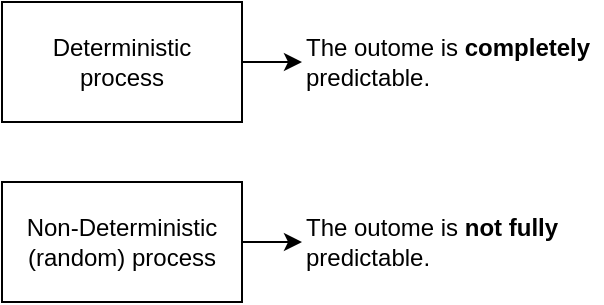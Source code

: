 <mxfile version="23.0.2" type="device" pages="7">
  <diagram id="JE0fnqlVocu_NNxFKGSQ" name="events">
    <mxGraphModel dx="660" dy="454" grid="1" gridSize="10" guides="1" tooltips="1" connect="1" arrows="1" fold="1" page="1" pageScale="1" pageWidth="1600" pageHeight="900" math="0" shadow="0">
      <root>
        <mxCell id="0" />
        <mxCell id="1" parent="0" />
        <mxCell id="RWMjAid2LWg_gitp_uKJ-2" value="The outome is &lt;b&gt;completely &lt;/b&gt;predictable." style="text;html=1;strokeColor=none;fillColor=none;align=left;verticalAlign=middle;whiteSpace=wrap;rounded=0;" vertex="1" parent="1">
          <mxGeometry x="290" y="175" width="150" height="30" as="geometry" />
        </mxCell>
        <mxCell id="RWMjAid2LWg_gitp_uKJ-4" style="rounded=0;orthogonalLoop=1;jettySize=auto;html=1;exitX=1;exitY=0.5;exitDx=0;exitDy=0;entryX=0;entryY=0.5;entryDx=0;entryDy=0;" edge="1" parent="1" source="RWMjAid2LWg_gitp_uKJ-3" target="RWMjAid2LWg_gitp_uKJ-2">
          <mxGeometry relative="1" as="geometry" />
        </mxCell>
        <mxCell id="RWMjAid2LWg_gitp_uKJ-3" value="Deterministic&lt;br&gt;process" style="rounded=0;whiteSpace=wrap;html=1;" vertex="1" parent="1">
          <mxGeometry x="140" y="160" width="120" height="60" as="geometry" />
        </mxCell>
        <mxCell id="RWMjAid2LWg_gitp_uKJ-7" style="edgeStyle=orthogonalEdgeStyle;rounded=0;orthogonalLoop=1;jettySize=auto;html=1;exitX=1;exitY=0.5;exitDx=0;exitDy=0;entryX=0;entryY=0.5;entryDx=0;entryDy=0;" edge="1" parent="1" source="RWMjAid2LWg_gitp_uKJ-5" target="RWMjAid2LWg_gitp_uKJ-6">
          <mxGeometry relative="1" as="geometry" />
        </mxCell>
        <mxCell id="RWMjAid2LWg_gitp_uKJ-5" value="Non-Deterministic (random) process" style="rounded=0;whiteSpace=wrap;html=1;" vertex="1" parent="1">
          <mxGeometry x="140" y="250" width="120" height="60" as="geometry" />
        </mxCell>
        <mxCell id="RWMjAid2LWg_gitp_uKJ-6" value="The outome is &lt;b&gt;not fully&lt;/b&gt; predictable." style="text;html=1;strokeColor=none;fillColor=none;align=left;verticalAlign=middle;whiteSpace=wrap;rounded=0;" vertex="1" parent="1">
          <mxGeometry x="290" y="265" width="150" height="30" as="geometry" />
        </mxCell>
      </root>
    </mxGraphModel>
  </diagram>
  <diagram id="DLw8UFrOQSaCovlwb5UT" name="kolmogorov">
    <mxGraphModel dx="1060" dy="728" grid="1" gridSize="10" guides="1" tooltips="1" connect="1" arrows="1" fold="1" page="1" pageScale="1" pageWidth="1600" pageHeight="900" math="1" shadow="0">
      <root>
        <mxCell id="0" />
        <mxCell id="1" parent="0" />
        <mxCell id="3YUB9WE2PzL7qQzMPwD5-1" value="Set of axions proposed by Kolmogorov" style="text;html=1;strokeColor=none;fillColor=none;align=center;verticalAlign=middle;whiteSpace=wrap;rounded=0;fontSize=17;fontStyle=1" vertex="1" parent="1">
          <mxGeometry x="325" y="30" width="330" height="30" as="geometry" />
        </mxCell>
        <mxCell id="3YUB9WE2PzL7qQzMPwD5-2" value="sample space" style="whiteSpace=wrap;html=1;shape=partialRectangle;top=0;left=0;bottom=1;right=0;points=[[0,1],[1,1]];fillColor=none;align=center;verticalAlign=bottom;routingCenterY=0.5;snapToPoint=1;recursiveResize=0;autosize=1;treeFolding=1;treeMoving=1;newEdgeStyle={&quot;edgeStyle&quot;:&quot;entityRelationEdgeStyle&quot;,&quot;startArrow&quot;:&quot;none&quot;,&quot;endArrow&quot;:&quot;none&quot;,&quot;segment&quot;:10,&quot;curved&quot;:1,&quot;sourcePerimeterSpacing&quot;:0,&quot;targetPerimeterSpacing&quot;:0};" vertex="1" parent="1">
          <mxGeometry x="325.0" y="130" width="110" height="30" as="geometry" />
        </mxCell>
        <mxCell id="3YUB9WE2PzL7qQzMPwD5-3" value="" style="edgeStyle=entityRelationEdgeStyle;startArrow=none;endArrow=none;segment=10;curved=1;sourcePerimeterSpacing=0;targetPerimeterSpacing=0;rounded=0;exitX=1;exitY=1;exitDx=0;exitDy=0;" edge="1" parent="1" source="3YUB9WE2PzL7qQzMPwD5-8" target="3YUB9WE2PzL7qQzMPwD5-2">
          <mxGeometry relative="1" as="geometry">
            <mxPoint x="320.0" y="140" as="sourcePoint" />
          </mxGeometry>
        </mxCell>
        <mxCell id="3YUB9WE2PzL7qQzMPwD5-4" value="event space" style="whiteSpace=wrap;html=1;shape=partialRectangle;top=0;left=0;bottom=1;right=0;points=[[0,1],[1,1]];fillColor=none;align=center;verticalAlign=bottom;routingCenterY=0.5;snapToPoint=1;recursiveResize=0;autosize=1;treeFolding=1;treeMoving=1;newEdgeStyle={&quot;edgeStyle&quot;:&quot;entityRelationEdgeStyle&quot;,&quot;startArrow&quot;:&quot;none&quot;,&quot;endArrow&quot;:&quot;none&quot;,&quot;segment&quot;:10,&quot;curved&quot;:1,&quot;sourcePerimeterSpacing&quot;:0,&quot;targetPerimeterSpacing&quot;:0};" vertex="1" parent="1">
          <mxGeometry x="325.0" y="170" width="110" height="30" as="geometry" />
        </mxCell>
        <mxCell id="3YUB9WE2PzL7qQzMPwD5-5" value="" style="edgeStyle=entityRelationEdgeStyle;startArrow=none;endArrow=none;segment=10;curved=1;sourcePerimeterSpacing=0;targetPerimeterSpacing=0;rounded=0;exitX=1;exitY=1;exitDx=0;exitDy=0;" edge="1" parent="1" source="3YUB9WE2PzL7qQzMPwD5-8" target="3YUB9WE2PzL7qQzMPwD5-4">
          <mxGeometry relative="1" as="geometry">
            <mxPoint x="305.0" y="190" as="sourcePoint" />
          </mxGeometry>
        </mxCell>
        <mxCell id="3YUB9WE2PzL7qQzMPwD5-6" value="probability measure" style="whiteSpace=wrap;html=1;shape=partialRectangle;top=0;left=0;bottom=1;right=0;points=[[0,1],[1,1]];fillColor=none;align=center;verticalAlign=bottom;routingCenterY=0.5;snapToPoint=1;recursiveResize=0;autosize=1;treeFolding=1;treeMoving=1;newEdgeStyle={&quot;edgeStyle&quot;:&quot;entityRelationEdgeStyle&quot;,&quot;startArrow&quot;:&quot;none&quot;,&quot;endArrow&quot;:&quot;none&quot;,&quot;segment&quot;:10,&quot;curved&quot;:1,&quot;sourcePerimeterSpacing&quot;:0,&quot;targetPerimeterSpacing&quot;:0};" vertex="1" parent="1">
          <mxGeometry x="325.0" y="210" width="150" height="30" as="geometry" />
        </mxCell>
        <mxCell id="3YUB9WE2PzL7qQzMPwD5-7" value="" style="edgeStyle=entityRelationEdgeStyle;startArrow=none;endArrow=none;segment=10;curved=1;sourcePerimeterSpacing=0;targetPerimeterSpacing=0;rounded=0;exitX=1;exitY=1;exitDx=0;exitDy=0;" edge="1" parent="1" source="3YUB9WE2PzL7qQzMPwD5-8" target="3YUB9WE2PzL7qQzMPwD5-6">
          <mxGeometry relative="1" as="geometry">
            <mxPoint x="315.0" y="230" as="sourcePoint" />
          </mxGeometry>
        </mxCell>
        <mxCell id="3YUB9WE2PzL7qQzMPwD5-8" value="Kolmogorov introduced the concepts" style="whiteSpace=wrap;html=1;shape=partialRectangle;top=0;left=0;bottom=1;right=0;points=[[0,1],[1,1]];fillColor=none;align=center;verticalAlign=bottom;routingCenterY=0.5;snapToPoint=1;recursiveResize=0;autosize=1;treeFolding=1;treeMoving=1;newEdgeStyle={&quot;edgeStyle&quot;:&quot;entityRelationEdgeStyle&quot;,&quot;startArrow&quot;:&quot;none&quot;,&quot;endArrow&quot;:&quot;none&quot;,&quot;segment&quot;:10,&quot;curved&quot;:1,&quot;sourcePerimeterSpacing&quot;:0,&quot;targetPerimeterSpacing&quot;:0};" vertex="1" parent="1">
          <mxGeometry x="40" y="170" width="240" height="30" as="geometry" />
        </mxCell>
        <mxCell id="3YUB9WE2PzL7qQzMPwD5-9" value="finite" style="whiteSpace=wrap;html=1;shape=partialRectangle;top=0;left=0;bottom=1;right=0;points=[[0,1],[1,1]];fillColor=none;align=center;verticalAlign=bottom;routingCenterY=0.5;snapToPoint=1;recursiveResize=0;autosize=1;treeFolding=1;treeMoving=1;newEdgeStyle={&quot;edgeStyle&quot;:&quot;entityRelationEdgeStyle&quot;,&quot;startArrow&quot;:&quot;none&quot;,&quot;endArrow&quot;:&quot;none&quot;,&quot;segment&quot;:10,&quot;curved&quot;:1,&quot;sourcePerimeterSpacing&quot;:0,&quot;targetPerimeterSpacing&quot;:0};" vertex="1" parent="1">
          <mxGeometry x="494.43" y="100" width="70" height="30" as="geometry" />
        </mxCell>
        <mxCell id="3YUB9WE2PzL7qQzMPwD5-10" value="" style="edgeStyle=entityRelationEdgeStyle;startArrow=none;endArrow=none;segment=10;curved=1;sourcePerimeterSpacing=0;targetPerimeterSpacing=0;rounded=0;exitX=1;exitY=1;exitDx=0;exitDy=0;" edge="1" parent="1" source="3YUB9WE2PzL7qQzMPwD5-2" target="3YUB9WE2PzL7qQzMPwD5-9">
          <mxGeometry relative="1" as="geometry">
            <mxPoint x="534.43" y="120" as="sourcePoint" />
          </mxGeometry>
        </mxCell>
        <mxCell id="3YUB9WE2PzL7qQzMPwD5-11" value="infinite" style="whiteSpace=wrap;html=1;shape=partialRectangle;top=0;left=0;bottom=1;right=0;points=[[0,1],[1,1]];fillColor=none;align=center;verticalAlign=bottom;routingCenterY=0.5;snapToPoint=1;recursiveResize=0;autosize=1;treeFolding=1;treeMoving=1;newEdgeStyle={&quot;edgeStyle&quot;:&quot;entityRelationEdgeStyle&quot;,&quot;startArrow&quot;:&quot;none&quot;,&quot;endArrow&quot;:&quot;none&quot;,&quot;segment&quot;:10,&quot;curved&quot;:1,&quot;sourcePerimeterSpacing&quot;:0,&quot;targetPerimeterSpacing&quot;:0};" vertex="1" parent="1">
          <mxGeometry x="489.43" y="150" width="80" height="30" as="geometry" />
        </mxCell>
        <mxCell id="3YUB9WE2PzL7qQzMPwD5-12" value="" style="edgeStyle=entityRelationEdgeStyle;startArrow=none;endArrow=none;segment=10;curved=1;sourcePerimeterSpacing=0;targetPerimeterSpacing=0;rounded=0;exitX=1;exitY=1;exitDx=0;exitDy=0;" edge="1" parent="1" source="3YUB9WE2PzL7qQzMPwD5-2" target="3YUB9WE2PzL7qQzMPwD5-11">
          <mxGeometry relative="1" as="geometry">
            <mxPoint x="459.43" y="200" as="sourcePoint" />
          </mxGeometry>
        </mxCell>
        <mxCell id="3YUB9WE2PzL7qQzMPwD5-13" value="All natural numbers \(\mathbb{N} \in \{1,2,3,4,\cdots\}\)" style="text;html=1;strokeColor=none;fillColor=none;align=center;verticalAlign=middle;whiteSpace=wrap;rounded=0;" vertex="1" parent="1">
          <mxGeometry x="724.43" y="120" width="220" height="30" as="geometry" />
        </mxCell>
        <mxCell id="3YUB9WE2PzL7qQzMPwD5-14" value="countable" style="whiteSpace=wrap;html=1;shape=partialRectangle;top=0;left=0;bottom=1;right=0;points=[[0,1],[1,1]];fillColor=none;align=center;verticalAlign=bottom;routingCenterY=0.5;snapToPoint=1;recursiveResize=0;autosize=1;treeFolding=1;treeMoving=1;newEdgeStyle={&quot;edgeStyle&quot;:&quot;entityRelationEdgeStyle&quot;,&quot;startArrow&quot;:&quot;none&quot;,&quot;endArrow&quot;:&quot;none&quot;,&quot;segment&quot;:10,&quot;curved&quot;:1,&quot;sourcePerimeterSpacing&quot;:0,&quot;targetPerimeterSpacing&quot;:0};" vertex="1" parent="1">
          <mxGeometry x="624.43" y="120" width="90" height="30" as="geometry" />
        </mxCell>
        <mxCell id="3YUB9WE2PzL7qQzMPwD5-15" value="" style="edgeStyle=entityRelationEdgeStyle;startArrow=none;endArrow=none;segment=10;curved=1;sourcePerimeterSpacing=0;targetPerimeterSpacing=0;rounded=0;exitX=1;exitY=1;exitDx=0;exitDy=0;" edge="1" parent="1" source="3YUB9WE2PzL7qQzMPwD5-11" target="3YUB9WE2PzL7qQzMPwD5-14">
          <mxGeometry relative="1" as="geometry">
            <mxPoint x="654.43" y="230" as="sourcePoint" />
          </mxGeometry>
        </mxCell>
        <mxCell id="3YUB9WE2PzL7qQzMPwD5-16" value="uncountable" style="whiteSpace=wrap;html=1;shape=partialRectangle;top=0;left=0;bottom=1;right=0;points=[[0,1],[1,1]];fillColor=none;align=center;verticalAlign=bottom;routingCenterY=0.5;snapToPoint=1;recursiveResize=0;autosize=1;treeFolding=1;treeMoving=1;newEdgeStyle={&quot;edgeStyle&quot;:&quot;entityRelationEdgeStyle&quot;,&quot;startArrow&quot;:&quot;none&quot;,&quot;endArrow&quot;:&quot;none&quot;,&quot;segment&quot;:10,&quot;curved&quot;:1,&quot;sourcePerimeterSpacing&quot;:0,&quot;targetPerimeterSpacing&quot;:0};" vertex="1" parent="1">
          <mxGeometry x="624.43" y="170" width="110" height="30" as="geometry" />
        </mxCell>
        <mxCell id="3YUB9WE2PzL7qQzMPwD5-17" value="" style="edgeStyle=entityRelationEdgeStyle;startArrow=none;endArrow=none;segment=10;curved=1;sourcePerimeterSpacing=0;targetPerimeterSpacing=0;rounded=0;exitX=1;exitY=1;exitDx=0;exitDy=0;" edge="1" parent="1" source="3YUB9WE2PzL7qQzMPwD5-11" target="3YUB9WE2PzL7qQzMPwD5-16">
          <mxGeometry relative="1" as="geometry">
            <mxPoint x="624.43" y="220" as="sourcePoint" />
          </mxGeometry>
        </mxCell>
        <mxCell id="3YUB9WE2PzL7qQzMPwD5-18" value="All real numbers between 0 and 1 \( &lt;br&gt;\mathbb{R} \in (0,1)\)" style="text;html=1;strokeColor=none;fillColor=none;align=center;verticalAlign=middle;whiteSpace=wrap;rounded=0;" vertex="1" parent="1">
          <mxGeometry x="734.43" y="170" width="260" height="30" as="geometry" />
        </mxCell>
      </root>
    </mxGraphModel>
  </diagram>
  <diagram name="Page-1" id="sghqwL1-s2tia-Rz37YC">
    <mxGraphModel dx="1166" dy="801" grid="1" gridSize="10" guides="1" tooltips="1" connect="1" arrows="1" fold="1" page="1" pageScale="1" pageWidth="1500" pageHeight="1500" math="1" shadow="0">
      <root>
        <mxCell id="0" />
        <mxCell id="1" parent="0" />
        <mxCell id="Wlaz5wtgBGHLOJftAQ7z-139" value="" style="ellipse;whiteSpace=wrap;html=1;fillColor=none;" parent="1" vertex="1">
          <mxGeometry x="1160" y="1700" width="118.86" height="240" as="geometry" />
        </mxCell>
        <mxCell id="Wlaz5wtgBGHLOJftAQ7z-137" value="" style="ellipse;whiteSpace=wrap;html=1;fillColor=none;" parent="1" vertex="1">
          <mxGeometry x="450.36" y="1740" width="80" height="190" as="geometry" />
        </mxCell>
        <mxCell id="Wlaz5wtgBGHLOJftAQ7z-135" value="" style="ellipse;whiteSpace=wrap;html=1;fillColor=none;" parent="1" vertex="1">
          <mxGeometry x="420.36" y="1720" width="210" height="240" as="geometry" />
        </mxCell>
        <mxCell id="HM87i1-mruGRsi_XM0j9-1" value="The bayesian" style="whiteSpace=wrap;html=1;shape=partialRectangle;top=0;left=0;bottom=1;right=0;points=[[0,1],[1,1]];fillColor=none;align=center;verticalAlign=bottom;routingCenterY=0.5;snapToPoint=1;recursiveResize=0;autosize=1;treeFolding=1;treeMoving=1;newEdgeStyle={&quot;edgeStyle&quot;:&quot;entityRelationEdgeStyle&quot;,&quot;startArrow&quot;:&quot;none&quot;,&quot;endArrow&quot;:&quot;none&quot;,&quot;segment&quot;:10,&quot;curved&quot;:1,&quot;sourcePerimeterSpacing&quot;:0,&quot;targetPerimeterSpacing&quot;:0};" parent="1" vertex="1">
          <mxGeometry x="700" y="450" width="110" height="30" as="geometry" />
        </mxCell>
        <mxCell id="HM87i1-mruGRsi_XM0j9-2" value="" style="edgeStyle=entityRelationEdgeStyle;startArrow=none;endArrow=none;segment=10;curved=1;sourcePerimeterSpacing=0;targetPerimeterSpacing=0;rounded=0;exitX=1;exitY=1;exitDx=0;exitDy=0;" parent="1" source="HM87i1-mruGRsi_XM0j9-5" target="HM87i1-mruGRsi_XM0j9-1" edge="1">
          <mxGeometry relative="1" as="geometry">
            <mxPoint x="570" y="350" as="sourcePoint" />
          </mxGeometry>
        </mxCell>
        <mxCell id="HM87i1-mruGRsi_XM0j9-3" value="The frequentist" style="whiteSpace=wrap;html=1;shape=partialRectangle;top=0;left=0;bottom=1;right=0;points=[[0,1],[1,1]];fillColor=none;align=center;verticalAlign=bottom;routingCenterY=0.5;snapToPoint=1;recursiveResize=0;autosize=1;treeFolding=1;treeMoving=1;newEdgeStyle={&quot;edgeStyle&quot;:&quot;entityRelationEdgeStyle&quot;,&quot;startArrow&quot;:&quot;none&quot;,&quot;endArrow&quot;:&quot;none&quot;,&quot;segment&quot;:10,&quot;curved&quot;:1,&quot;sourcePerimeterSpacing&quot;:0,&quot;targetPerimeterSpacing&quot;:0};" parent="1" vertex="1">
          <mxGeometry x="700" y="510" width="120" height="30" as="geometry" />
        </mxCell>
        <mxCell id="HM87i1-mruGRsi_XM0j9-4" value="" style="edgeStyle=entityRelationEdgeStyle;startArrow=none;endArrow=none;segment=10;curved=1;sourcePerimeterSpacing=0;targetPerimeterSpacing=0;rounded=0;exitX=1;exitY=1;exitDx=0;exitDy=0;" parent="1" source="HM87i1-mruGRsi_XM0j9-5" target="HM87i1-mruGRsi_XM0j9-3" edge="1">
          <mxGeometry relative="1" as="geometry">
            <mxPoint x="580" y="420" as="sourcePoint" />
          </mxGeometry>
        </mxCell>
        <mxCell id="HM87i1-mruGRsi_XM0j9-5" value="probability interpretations" style="whiteSpace=wrap;html=1;shape=partialRectangle;top=0;left=0;bottom=1;right=0;points=[[0,1],[1,1]];fillColor=none;align=center;verticalAlign=bottom;routingCenterY=0.5;snapToPoint=1;recursiveResize=0;autosize=1;treeFolding=1;treeMoving=1;newEdgeStyle={&quot;edgeStyle&quot;:&quot;entityRelationEdgeStyle&quot;,&quot;startArrow&quot;:&quot;none&quot;,&quot;endArrow&quot;:&quot;none&quot;,&quot;segment&quot;:10,&quot;curved&quot;:1,&quot;sourcePerimeterSpacing&quot;:0,&quot;targetPerimeterSpacing&quot;:0};" parent="1" vertex="1">
          <mxGeometry x="490" y="470" width="170" height="30" as="geometry" />
        </mxCell>
        <mxCell id="HM87i1-mruGRsi_XM0j9-6" value="" style="edgeStyle=entityRelationEdgeStyle;startArrow=none;endArrow=none;segment=10;curved=1;sourcePerimeterSpacing=0;targetPerimeterSpacing=0;rounded=0;" parent="1" target="HM87i1-mruGRsi_XM0j9-5" edge="1">
          <mxGeometry relative="1" as="geometry">
            <mxPoint x="440" y="540" as="sourcePoint" />
          </mxGeometry>
        </mxCell>
        <mxCell id="HM87i1-mruGRsi_XM0j9-7" value="random variables" style="whiteSpace=wrap;html=1;shape=partialRectangle;top=0;left=0;bottom=1;right=0;points=[[0,1],[1,1]];fillColor=none;align=center;verticalAlign=bottom;routingCenterY=0.5;snapToPoint=1;recursiveResize=0;autosize=1;treeFolding=1;treeMoving=1;newEdgeStyle={&quot;edgeStyle&quot;:&quot;entityRelationEdgeStyle&quot;,&quot;startArrow&quot;:&quot;none&quot;,&quot;endArrow&quot;:&quot;none&quot;,&quot;segment&quot;:10,&quot;curved&quot;:1,&quot;sourcePerimeterSpacing&quot;:0,&quot;targetPerimeterSpacing&quot;:0};" parent="1" vertex="1">
          <mxGeometry x="520" y="620" width="130" height="30" as="geometry" />
        </mxCell>
        <mxCell id="HM87i1-mruGRsi_XM0j9-8" value="" style="edgeStyle=entityRelationEdgeStyle;startArrow=none;endArrow=none;segment=10;curved=1;sourcePerimeterSpacing=0;targetPerimeterSpacing=0;rounded=0;" parent="1" target="HM87i1-mruGRsi_XM0j9-7" edge="1">
          <mxGeometry relative="1" as="geometry">
            <mxPoint x="480" y="660" as="sourcePoint" />
          </mxGeometry>
        </mxCell>
        <mxCell id="HM87i1-mruGRsi_XM0j9-9" value="discrete" style="whiteSpace=wrap;html=1;shape=partialRectangle;top=0;left=0;bottom=1;right=0;points=[[0,1],[1,1]];fillColor=none;align=center;verticalAlign=bottom;routingCenterY=0.5;snapToPoint=1;recursiveResize=0;autosize=1;treeFolding=1;treeMoving=1;newEdgeStyle={&quot;edgeStyle&quot;:&quot;entityRelationEdgeStyle&quot;,&quot;startArrow&quot;:&quot;none&quot;,&quot;endArrow&quot;:&quot;none&quot;,&quot;segment&quot;:10,&quot;curved&quot;:1,&quot;sourcePerimeterSpacing&quot;:0,&quot;targetPerimeterSpacing&quot;:0};" parent="1" vertex="1">
          <mxGeometry x="700" y="600" width="80" height="30" as="geometry" />
        </mxCell>
        <mxCell id="HM87i1-mruGRsi_XM0j9-10" value="" style="edgeStyle=entityRelationEdgeStyle;startArrow=none;endArrow=none;segment=10;curved=1;sourcePerimeterSpacing=0;targetPerimeterSpacing=0;rounded=0;exitX=1;exitY=1;exitDx=0;exitDy=0;" parent="1" source="HM87i1-mruGRsi_XM0j9-7" target="HM87i1-mruGRsi_XM0j9-9" edge="1">
          <mxGeometry relative="1" as="geometry">
            <mxPoint x="690" y="620" as="sourcePoint" />
          </mxGeometry>
        </mxCell>
        <mxCell id="HM87i1-mruGRsi_XM0j9-11" value="continuous" style="whiteSpace=wrap;html=1;shape=partialRectangle;top=0;left=0;bottom=1;right=0;points=[[0,1],[1,1]];fillColor=none;align=center;verticalAlign=bottom;routingCenterY=0.5;snapToPoint=1;recursiveResize=0;autosize=1;treeFolding=1;treeMoving=1;newEdgeStyle={&quot;edgeStyle&quot;:&quot;entityRelationEdgeStyle&quot;,&quot;startArrow&quot;:&quot;none&quot;,&quot;endArrow&quot;:&quot;none&quot;,&quot;segment&quot;:10,&quot;curved&quot;:1,&quot;sourcePerimeterSpacing&quot;:0,&quot;targetPerimeterSpacing&quot;:0};" parent="1" vertex="1">
          <mxGeometry x="700" y="650" width="100" height="30" as="geometry" />
        </mxCell>
        <mxCell id="HM87i1-mruGRsi_XM0j9-12" value="" style="edgeStyle=entityRelationEdgeStyle;startArrow=none;endArrow=none;segment=10;curved=1;sourcePerimeterSpacing=0;targetPerimeterSpacing=0;rounded=0;exitX=1;exitY=1;exitDx=0;exitDy=0;" parent="1" source="HM87i1-mruGRsi_XM0j9-7" target="HM87i1-mruGRsi_XM0j9-11" edge="1">
          <mxGeometry relative="1" as="geometry">
            <mxPoint x="700" y="720" as="sourcePoint" />
          </mxGeometry>
        </mxCell>
        <mxCell id="HM87i1-mruGRsi_XM0j9-13" value="probability space" style="ellipse;whiteSpace=wrap;html=1;" parent="1" vertex="1">
          <mxGeometry x="450" y="740" width="120" height="80" as="geometry" />
        </mxCell>
        <mxCell id="HM87i1-mruGRsi_XM0j9-14" value="random variables" style="ellipse;whiteSpace=wrap;html=1;" parent="1" vertex="1">
          <mxGeometry x="600" y="740" width="120" height="80" as="geometry" />
        </mxCell>
        <mxCell id="HM87i1-mruGRsi_XM0j9-15" value="probability distribution" style="ellipse;whiteSpace=wrap;html=1;" parent="1" vertex="1">
          <mxGeometry x="760" y="740" width="120" height="80" as="geometry" />
        </mxCell>
        <mxCell id="HM87i1-mruGRsi_XM0j9-25" value="The Sample Space \(\Omega\)" style="text;html=1;strokeColor=none;fillColor=none;align=center;verticalAlign=middle;whiteSpace=wrap;rounded=0;fontSize=17;" parent="1" vertex="1">
          <mxGeometry x="490" y="1120" width="330" height="30" as="geometry" />
        </mxCell>
        <mxCell id="HM87i1-mruGRsi_XM0j9-26" value="the set of ALL possible outcomes of the experiment" style="text;html=1;strokeColor=none;fillColor=none;align=center;verticalAlign=middle;whiteSpace=wrap;rounded=0;" parent="1" vertex="1">
          <mxGeometry x="515" y="1140" width="290" height="30" as="geometry" />
        </mxCell>
        <mxCell id="HM87i1-mruGRsi_XM0j9-27" value="flip two coins \(\Omega =&amp;nbsp;&lt;br&gt;\{hh, tt, ht, th\}\)" style="text;html=1;strokeColor=none;fillColor=none;align=center;verticalAlign=middle;whiteSpace=wrap;rounded=0;" parent="1" vertex="1">
          <mxGeometry x="605" y="1170" width="110" height="30" as="geometry" />
        </mxCell>
        <mxCell id="HM87i1-mruGRsi_XM0j9-28" value="The Event Space \(\mathcal{A}\)" style="text;html=1;strokeColor=none;fillColor=none;align=center;verticalAlign=middle;whiteSpace=wrap;rounded=0;fontSize=17;" parent="1" vertex="1">
          <mxGeometry x="495" y="1540" width="330" height="30" as="geometry" />
        </mxCell>
        <mxCell id="HM87i1-mruGRsi_XM0j9-29" value="The space of POTENCIAL results of the experiment" style="text;html=1;strokeColor=none;fillColor=none;align=center;verticalAlign=middle;whiteSpace=wrap;rounded=0;" parent="1" vertex="1">
          <mxGeometry x="511" y="1560" width="299" height="30" as="geometry" />
        </mxCell>
        <mxCell id="Wlaz5wtgBGHLOJftAQ7z-42" value="throw a die&lt;br&gt;\(\Omega = \{1,2,3,4,5,6\}\)" style="text;html=1;strokeColor=none;fillColor=none;align=center;verticalAlign=middle;whiteSpace=wrap;rounded=0;" parent="1" vertex="1">
          <mxGeometry x="610" y="1380" width="90" height="30" as="geometry" />
        </mxCell>
        <mxCell id="Wlaz5wtgBGHLOJftAQ7z-45" value="head" style="ellipse;whiteSpace=wrap;html=1;aspect=fixed;fontSize=8;" parent="1" vertex="1">
          <mxGeometry x="561" y="1220" width="30" height="30" as="geometry" />
        </mxCell>
        <mxCell id="Wlaz5wtgBGHLOJftAQ7z-46" value="head" style="ellipse;whiteSpace=wrap;html=1;aspect=fixed;fontSize=8;" parent="1" vertex="1">
          <mxGeometry x="591" y="1220" width="30" height="30" as="geometry" />
        </mxCell>
        <mxCell id="Wlaz5wtgBGHLOJftAQ7z-47" value="tail" style="ellipse;whiteSpace=wrap;html=1;aspect=fixed;fontSize=8;" parent="1" vertex="1">
          <mxGeometry x="561" y="1260" width="30" height="30" as="geometry" />
        </mxCell>
        <mxCell id="Wlaz5wtgBGHLOJftAQ7z-48" value="tail" style="ellipse;whiteSpace=wrap;html=1;aspect=fixed;fontSize=8;" parent="1" vertex="1">
          <mxGeometry x="591" y="1260" width="30" height="30" as="geometry" />
        </mxCell>
        <mxCell id="Wlaz5wtgBGHLOJftAQ7z-49" value="head" style="ellipse;whiteSpace=wrap;html=1;aspect=fixed;fontSize=8;" parent="1" vertex="1">
          <mxGeometry x="561" y="1300" width="30" height="30" as="geometry" />
        </mxCell>
        <mxCell id="Wlaz5wtgBGHLOJftAQ7z-50" value="tail" style="ellipse;whiteSpace=wrap;html=1;aspect=fixed;fontSize=8;" parent="1" vertex="1">
          <mxGeometry x="591" y="1300" width="30" height="30" as="geometry" />
        </mxCell>
        <mxCell id="Wlaz5wtgBGHLOJftAQ7z-51" value="tail" style="ellipse;whiteSpace=wrap;html=1;aspect=fixed;fontSize=8;" parent="1" vertex="1">
          <mxGeometry x="561" y="1340" width="30" height="30" as="geometry" />
        </mxCell>
        <mxCell id="Wlaz5wtgBGHLOJftAQ7z-52" value="head" style="ellipse;whiteSpace=wrap;html=1;aspect=fixed;fontSize=8;" parent="1" vertex="1">
          <mxGeometry x="591" y="1340" width="30" height="30" as="geometry" />
        </mxCell>
        <mxCell id="Wlaz5wtgBGHLOJftAQ7z-53" value="throw a die and get a even number&lt;br&gt;\(\mathcal{A} = \{2,4,6\}\)" style="text;html=1;strokeColor=none;fillColor=none;align=center;verticalAlign=middle;whiteSpace=wrap;rounded=0;" parent="1" vertex="1">
          <mxGeometry x="549.36" y="1630" width="220.5" height="50" as="geometry" />
        </mxCell>
        <mxCell id="Wlaz5wtgBGHLOJftAQ7z-62" value="" style="group" parent="1" vertex="1" connectable="0">
          <mxGeometry x="535.5" y="1420" width="40" height="40" as="geometry" />
        </mxCell>
        <mxCell id="Wlaz5wtgBGHLOJftAQ7z-13" value="" style="rounded=0;whiteSpace=wrap;html=1;" parent="Wlaz5wtgBGHLOJftAQ7z-62" vertex="1">
          <mxGeometry x="-25.5" width="40" height="40" as="geometry" />
        </mxCell>
        <mxCell id="Wlaz5wtgBGHLOJftAQ7z-14" value="" style="ellipse;whiteSpace=wrap;html=1;aspect=fixed;" parent="Wlaz5wtgBGHLOJftAQ7z-62" vertex="1">
          <mxGeometry x="-10.5" y="15" width="10" height="10" as="geometry" />
        </mxCell>
        <mxCell id="Wlaz5wtgBGHLOJftAQ7z-63" value="" style="group" parent="1" vertex="1" connectable="0">
          <mxGeometry x="559" y="1420" width="40" height="40" as="geometry" />
        </mxCell>
        <mxCell id="Wlaz5wtgBGHLOJftAQ7z-22" value="" style="rounded=0;whiteSpace=wrap;html=1;" parent="Wlaz5wtgBGHLOJftAQ7z-63" vertex="1">
          <mxGeometry width="40" height="40" as="geometry" />
        </mxCell>
        <mxCell id="Wlaz5wtgBGHLOJftAQ7z-23" value="" style="ellipse;whiteSpace=wrap;html=1;aspect=fixed;" parent="Wlaz5wtgBGHLOJftAQ7z-63" vertex="1">
          <mxGeometry x="5" y="5" width="10" height="10" as="geometry" />
        </mxCell>
        <mxCell id="Wlaz5wtgBGHLOJftAQ7z-24" value="" style="ellipse;whiteSpace=wrap;html=1;aspect=fixed;" parent="Wlaz5wtgBGHLOJftAQ7z-63" vertex="1">
          <mxGeometry x="25" y="25" width="10" height="10" as="geometry" />
        </mxCell>
        <mxCell id="Wlaz5wtgBGHLOJftAQ7z-64" value="" style="group" parent="1" vertex="1" connectable="0">
          <mxGeometry x="609" y="1420" width="40" height="40" as="geometry" />
        </mxCell>
        <mxCell id="Wlaz5wtgBGHLOJftAQ7z-18" value="" style="rounded=0;whiteSpace=wrap;html=1;" parent="Wlaz5wtgBGHLOJftAQ7z-64" vertex="1">
          <mxGeometry width="40" height="40" as="geometry" />
        </mxCell>
        <mxCell id="Wlaz5wtgBGHLOJftAQ7z-19" value="" style="ellipse;whiteSpace=wrap;html=1;aspect=fixed;" parent="Wlaz5wtgBGHLOJftAQ7z-64" vertex="1">
          <mxGeometry x="5" y="5" width="10" height="10" as="geometry" />
        </mxCell>
        <mxCell id="Wlaz5wtgBGHLOJftAQ7z-20" value="" style="ellipse;whiteSpace=wrap;html=1;aspect=fixed;" parent="Wlaz5wtgBGHLOJftAQ7z-64" vertex="1">
          <mxGeometry x="25" y="25" width="10" height="10" as="geometry" />
        </mxCell>
        <mxCell id="Wlaz5wtgBGHLOJftAQ7z-21" value="" style="ellipse;whiteSpace=wrap;html=1;aspect=fixed;" parent="Wlaz5wtgBGHLOJftAQ7z-64" vertex="1">
          <mxGeometry x="15" y="15" width="10" height="10" as="geometry" />
        </mxCell>
        <mxCell id="Wlaz5wtgBGHLOJftAQ7z-65" value="" style="group" parent="1" vertex="1" connectable="0">
          <mxGeometry x="659" y="1420" width="40" height="40" as="geometry" />
        </mxCell>
        <mxCell id="Wlaz5wtgBGHLOJftAQ7z-29" value="" style="rounded=0;whiteSpace=wrap;html=1;" parent="Wlaz5wtgBGHLOJftAQ7z-65" vertex="1">
          <mxGeometry width="40" height="40" as="geometry" />
        </mxCell>
        <mxCell id="Wlaz5wtgBGHLOJftAQ7z-30" value="" style="ellipse;whiteSpace=wrap;html=1;aspect=fixed;" parent="Wlaz5wtgBGHLOJftAQ7z-65" vertex="1">
          <mxGeometry x="5" y="5" width="10" height="10" as="geometry" />
        </mxCell>
        <mxCell id="Wlaz5wtgBGHLOJftAQ7z-31" value="" style="ellipse;whiteSpace=wrap;html=1;aspect=fixed;" parent="Wlaz5wtgBGHLOJftAQ7z-65" vertex="1">
          <mxGeometry x="25" y="25" width="10" height="10" as="geometry" />
        </mxCell>
        <mxCell id="Wlaz5wtgBGHLOJftAQ7z-33" value="" style="ellipse;whiteSpace=wrap;html=1;aspect=fixed;" parent="Wlaz5wtgBGHLOJftAQ7z-65" vertex="1">
          <mxGeometry x="5" y="25" width="10" height="10" as="geometry" />
        </mxCell>
        <mxCell id="Wlaz5wtgBGHLOJftAQ7z-34" value="" style="ellipse;whiteSpace=wrap;html=1;aspect=fixed;" parent="Wlaz5wtgBGHLOJftAQ7z-65" vertex="1">
          <mxGeometry x="25" y="5" width="10" height="10" as="geometry" />
        </mxCell>
        <mxCell id="Wlaz5wtgBGHLOJftAQ7z-66" value="" style="group" parent="1" vertex="1" connectable="0">
          <mxGeometry x="709.5" y="1420" width="40" height="40" as="geometry" />
        </mxCell>
        <mxCell id="Wlaz5wtgBGHLOJftAQ7z-56" value="" style="rounded=0;whiteSpace=wrap;html=1;" parent="Wlaz5wtgBGHLOJftAQ7z-66" vertex="1">
          <mxGeometry width="40" height="40" as="geometry" />
        </mxCell>
        <mxCell id="Wlaz5wtgBGHLOJftAQ7z-57" value="" style="ellipse;whiteSpace=wrap;html=1;aspect=fixed;" parent="Wlaz5wtgBGHLOJftAQ7z-66" vertex="1">
          <mxGeometry x="5" y="5" width="10" height="10" as="geometry" />
        </mxCell>
        <mxCell id="Wlaz5wtgBGHLOJftAQ7z-58" value="" style="ellipse;whiteSpace=wrap;html=1;aspect=fixed;" parent="Wlaz5wtgBGHLOJftAQ7z-66" vertex="1">
          <mxGeometry x="25" y="25" width="10" height="10" as="geometry" />
        </mxCell>
        <mxCell id="Wlaz5wtgBGHLOJftAQ7z-59" value="" style="ellipse;whiteSpace=wrap;html=1;aspect=fixed;" parent="Wlaz5wtgBGHLOJftAQ7z-66" vertex="1">
          <mxGeometry x="5" y="25" width="10" height="10" as="geometry" />
        </mxCell>
        <mxCell id="Wlaz5wtgBGHLOJftAQ7z-60" value="" style="ellipse;whiteSpace=wrap;html=1;aspect=fixed;" parent="Wlaz5wtgBGHLOJftAQ7z-66" vertex="1">
          <mxGeometry x="25" y="5" width="10" height="10" as="geometry" />
        </mxCell>
        <mxCell id="Wlaz5wtgBGHLOJftAQ7z-61" value="" style="ellipse;whiteSpace=wrap;html=1;aspect=fixed;" parent="Wlaz5wtgBGHLOJftAQ7z-66" vertex="1">
          <mxGeometry x="15" y="15" width="10" height="10" as="geometry" />
        </mxCell>
        <mxCell id="Wlaz5wtgBGHLOJftAQ7z-67" value="" style="group" parent="1" vertex="1" connectable="0">
          <mxGeometry x="759.5" y="1420" width="40" height="40" as="geometry" />
        </mxCell>
        <mxCell id="Wlaz5wtgBGHLOJftAQ7z-35" value="" style="rounded=0;whiteSpace=wrap;html=1;" parent="Wlaz5wtgBGHLOJftAQ7z-67" vertex="1">
          <mxGeometry width="40" height="40" as="geometry" />
        </mxCell>
        <mxCell id="Wlaz5wtgBGHLOJftAQ7z-36" value="" style="ellipse;whiteSpace=wrap;html=1;aspect=fixed;" parent="Wlaz5wtgBGHLOJftAQ7z-67" vertex="1">
          <mxGeometry x="5" y="5" width="10" height="10" as="geometry" />
        </mxCell>
        <mxCell id="Wlaz5wtgBGHLOJftAQ7z-37" value="" style="ellipse;whiteSpace=wrap;html=1;aspect=fixed;" parent="Wlaz5wtgBGHLOJftAQ7z-67" vertex="1">
          <mxGeometry x="25" y="25" width="10" height="10" as="geometry" />
        </mxCell>
        <mxCell id="Wlaz5wtgBGHLOJftAQ7z-38" value="" style="ellipse;whiteSpace=wrap;html=1;aspect=fixed;" parent="Wlaz5wtgBGHLOJftAQ7z-67" vertex="1">
          <mxGeometry x="5" y="15" width="10" height="10" as="geometry" />
        </mxCell>
        <mxCell id="Wlaz5wtgBGHLOJftAQ7z-39" value="" style="ellipse;whiteSpace=wrap;html=1;aspect=fixed;" parent="Wlaz5wtgBGHLOJftAQ7z-67" vertex="1">
          <mxGeometry x="5" y="25" width="10" height="10" as="geometry" />
        </mxCell>
        <mxCell id="Wlaz5wtgBGHLOJftAQ7z-40" value="" style="ellipse;whiteSpace=wrap;html=1;aspect=fixed;" parent="Wlaz5wtgBGHLOJftAQ7z-67" vertex="1">
          <mxGeometry x="25" y="5" width="10" height="10" as="geometry" />
        </mxCell>
        <mxCell id="Wlaz5wtgBGHLOJftAQ7z-41" value="" style="ellipse;whiteSpace=wrap;html=1;aspect=fixed;" parent="Wlaz5wtgBGHLOJftAQ7z-67" vertex="1">
          <mxGeometry x="25" y="15" width="10" height="10" as="geometry" />
        </mxCell>
        <mxCell id="Wlaz5wtgBGHLOJftAQ7z-104" value="" style="group" parent="1" vertex="1" connectable="0">
          <mxGeometry x="470.36" y="1770" width="40" height="40" as="geometry" />
        </mxCell>
        <mxCell id="Wlaz5wtgBGHLOJftAQ7z-105" value="" style="rounded=0;whiteSpace=wrap;html=1;" parent="Wlaz5wtgBGHLOJftAQ7z-104" vertex="1">
          <mxGeometry width="40" height="40" as="geometry" />
        </mxCell>
        <mxCell id="Wlaz5wtgBGHLOJftAQ7z-106" value="" style="ellipse;whiteSpace=wrap;html=1;aspect=fixed;" parent="Wlaz5wtgBGHLOJftAQ7z-104" vertex="1">
          <mxGeometry x="5" y="5" width="10" height="10" as="geometry" />
        </mxCell>
        <mxCell id="Wlaz5wtgBGHLOJftAQ7z-107" value="" style="ellipse;whiteSpace=wrap;html=1;aspect=fixed;" parent="Wlaz5wtgBGHLOJftAQ7z-104" vertex="1">
          <mxGeometry x="25" y="25" width="10" height="10" as="geometry" />
        </mxCell>
        <mxCell id="Wlaz5wtgBGHLOJftAQ7z-108" value="" style="group" parent="1" vertex="1" connectable="0">
          <mxGeometry x="550.86" y="1810" width="40" height="40" as="geometry" />
        </mxCell>
        <mxCell id="Wlaz5wtgBGHLOJftAQ7z-109" value="" style="rounded=0;whiteSpace=wrap;html=1;" parent="Wlaz5wtgBGHLOJftAQ7z-108" vertex="1">
          <mxGeometry width="40" height="40" as="geometry" />
        </mxCell>
        <mxCell id="Wlaz5wtgBGHLOJftAQ7z-110" value="" style="ellipse;whiteSpace=wrap;html=1;aspect=fixed;" parent="Wlaz5wtgBGHLOJftAQ7z-108" vertex="1">
          <mxGeometry x="5" y="5" width="10" height="10" as="geometry" />
        </mxCell>
        <mxCell id="Wlaz5wtgBGHLOJftAQ7z-111" value="" style="ellipse;whiteSpace=wrap;html=1;aspect=fixed;" parent="Wlaz5wtgBGHLOJftAQ7z-108" vertex="1">
          <mxGeometry x="25" y="25" width="10" height="10" as="geometry" />
        </mxCell>
        <mxCell id="Wlaz5wtgBGHLOJftAQ7z-112" value="" style="ellipse;whiteSpace=wrap;html=1;aspect=fixed;" parent="Wlaz5wtgBGHLOJftAQ7z-108" vertex="1">
          <mxGeometry x="15" y="15" width="10" height="10" as="geometry" />
        </mxCell>
        <mxCell id="Wlaz5wtgBGHLOJftAQ7z-113" value="" style="group" parent="1" vertex="1" connectable="0">
          <mxGeometry x="471.36" y="1820" width="40" height="40" as="geometry" />
        </mxCell>
        <mxCell id="Wlaz5wtgBGHLOJftAQ7z-114" value="" style="rounded=0;whiteSpace=wrap;html=1;" parent="Wlaz5wtgBGHLOJftAQ7z-113" vertex="1">
          <mxGeometry width="40" height="40" as="geometry" />
        </mxCell>
        <mxCell id="Wlaz5wtgBGHLOJftAQ7z-115" value="" style="ellipse;whiteSpace=wrap;html=1;aspect=fixed;" parent="Wlaz5wtgBGHLOJftAQ7z-113" vertex="1">
          <mxGeometry x="5" y="5" width="10" height="10" as="geometry" />
        </mxCell>
        <mxCell id="Wlaz5wtgBGHLOJftAQ7z-116" value="" style="ellipse;whiteSpace=wrap;html=1;aspect=fixed;" parent="Wlaz5wtgBGHLOJftAQ7z-113" vertex="1">
          <mxGeometry x="25" y="25" width="10" height="10" as="geometry" />
        </mxCell>
        <mxCell id="Wlaz5wtgBGHLOJftAQ7z-117" value="" style="ellipse;whiteSpace=wrap;html=1;aspect=fixed;" parent="Wlaz5wtgBGHLOJftAQ7z-113" vertex="1">
          <mxGeometry x="5" y="25" width="10" height="10" as="geometry" />
        </mxCell>
        <mxCell id="Wlaz5wtgBGHLOJftAQ7z-118" value="" style="ellipse;whiteSpace=wrap;html=1;aspect=fixed;" parent="Wlaz5wtgBGHLOJftAQ7z-113" vertex="1">
          <mxGeometry x="25" y="5" width="10" height="10" as="geometry" />
        </mxCell>
        <mxCell id="Wlaz5wtgBGHLOJftAQ7z-119" value="" style="group" parent="1" vertex="1" connectable="0">
          <mxGeometry x="550.86" y="1860" width="40" height="40" as="geometry" />
        </mxCell>
        <mxCell id="Wlaz5wtgBGHLOJftAQ7z-120" value="" style="rounded=0;whiteSpace=wrap;html=1;" parent="Wlaz5wtgBGHLOJftAQ7z-119" vertex="1">
          <mxGeometry width="40" height="40" as="geometry" />
        </mxCell>
        <mxCell id="Wlaz5wtgBGHLOJftAQ7z-121" value="" style="ellipse;whiteSpace=wrap;html=1;aspect=fixed;" parent="Wlaz5wtgBGHLOJftAQ7z-119" vertex="1">
          <mxGeometry x="5" y="5" width="10" height="10" as="geometry" />
        </mxCell>
        <mxCell id="Wlaz5wtgBGHLOJftAQ7z-122" value="" style="ellipse;whiteSpace=wrap;html=1;aspect=fixed;" parent="Wlaz5wtgBGHLOJftAQ7z-119" vertex="1">
          <mxGeometry x="25" y="25" width="10" height="10" as="geometry" />
        </mxCell>
        <mxCell id="Wlaz5wtgBGHLOJftAQ7z-123" value="" style="ellipse;whiteSpace=wrap;html=1;aspect=fixed;" parent="Wlaz5wtgBGHLOJftAQ7z-119" vertex="1">
          <mxGeometry x="5" y="25" width="10" height="10" as="geometry" />
        </mxCell>
        <mxCell id="Wlaz5wtgBGHLOJftAQ7z-124" value="" style="ellipse;whiteSpace=wrap;html=1;aspect=fixed;" parent="Wlaz5wtgBGHLOJftAQ7z-119" vertex="1">
          <mxGeometry x="25" y="5" width="10" height="10" as="geometry" />
        </mxCell>
        <mxCell id="Wlaz5wtgBGHLOJftAQ7z-125" value="" style="ellipse;whiteSpace=wrap;html=1;aspect=fixed;" parent="Wlaz5wtgBGHLOJftAQ7z-119" vertex="1">
          <mxGeometry x="15" y="15" width="10" height="10" as="geometry" />
        </mxCell>
        <mxCell id="Wlaz5wtgBGHLOJftAQ7z-126" value="" style="group" parent="1" vertex="1" connectable="0">
          <mxGeometry x="471.36" y="1870" width="40" height="40" as="geometry" />
        </mxCell>
        <mxCell id="Wlaz5wtgBGHLOJftAQ7z-127" value="" style="rounded=0;whiteSpace=wrap;html=1;" parent="Wlaz5wtgBGHLOJftAQ7z-126" vertex="1">
          <mxGeometry width="40" height="40" as="geometry" />
        </mxCell>
        <mxCell id="Wlaz5wtgBGHLOJftAQ7z-128" value="" style="ellipse;whiteSpace=wrap;html=1;aspect=fixed;" parent="Wlaz5wtgBGHLOJftAQ7z-126" vertex="1">
          <mxGeometry x="5" y="5" width="10" height="10" as="geometry" />
        </mxCell>
        <mxCell id="Wlaz5wtgBGHLOJftAQ7z-129" value="" style="ellipse;whiteSpace=wrap;html=1;aspect=fixed;" parent="Wlaz5wtgBGHLOJftAQ7z-126" vertex="1">
          <mxGeometry x="25" y="25" width="10" height="10" as="geometry" />
        </mxCell>
        <mxCell id="Wlaz5wtgBGHLOJftAQ7z-130" value="" style="ellipse;whiteSpace=wrap;html=1;aspect=fixed;" parent="Wlaz5wtgBGHLOJftAQ7z-126" vertex="1">
          <mxGeometry x="5" y="15" width="10" height="10" as="geometry" />
        </mxCell>
        <mxCell id="Wlaz5wtgBGHLOJftAQ7z-131" value="" style="ellipse;whiteSpace=wrap;html=1;aspect=fixed;" parent="Wlaz5wtgBGHLOJftAQ7z-126" vertex="1">
          <mxGeometry x="5" y="25" width="10" height="10" as="geometry" />
        </mxCell>
        <mxCell id="Wlaz5wtgBGHLOJftAQ7z-132" value="" style="ellipse;whiteSpace=wrap;html=1;aspect=fixed;" parent="Wlaz5wtgBGHLOJftAQ7z-126" vertex="1">
          <mxGeometry x="25" y="5" width="10" height="10" as="geometry" />
        </mxCell>
        <mxCell id="Wlaz5wtgBGHLOJftAQ7z-133" value="" style="ellipse;whiteSpace=wrap;html=1;aspect=fixed;" parent="Wlaz5wtgBGHLOJftAQ7z-126" vertex="1">
          <mxGeometry x="25" y="15" width="10" height="10" as="geometry" />
        </mxCell>
        <mxCell id="Wlaz5wtgBGHLOJftAQ7z-134" value="" style="group" parent="1" vertex="1" connectable="0">
          <mxGeometry x="550.36" y="1760" width="60.0" height="45" as="geometry" />
        </mxCell>
        <mxCell id="Wlaz5wtgBGHLOJftAQ7z-102" value="" style="rounded=0;whiteSpace=wrap;html=1;" parent="Wlaz5wtgBGHLOJftAQ7z-134" vertex="1">
          <mxGeometry width="40" height="40" as="geometry" />
        </mxCell>
        <mxCell id="Wlaz5wtgBGHLOJftAQ7z-103" value="" style="ellipse;whiteSpace=wrap;html=1;aspect=fixed;" parent="Wlaz5wtgBGHLOJftAQ7z-134" vertex="1">
          <mxGeometry x="15" y="15" width="10" height="10" as="geometry" />
        </mxCell>
        <mxCell id="Wlaz5wtgBGHLOJftAQ7z-136" value="\(\Omega\)" style="text;html=1;strokeColor=none;fillColor=none;align=center;verticalAlign=middle;whiteSpace=wrap;rounded=0;" parent="1" vertex="1">
          <mxGeometry x="489.36" y="1720" width="60" height="30" as="geometry" />
        </mxCell>
        <mxCell id="Wlaz5wtgBGHLOJftAQ7z-138" value="\(A\)" style="text;html=1;strokeColor=none;fillColor=none;align=center;verticalAlign=middle;whiteSpace=wrap;rounded=0;" parent="1" vertex="1">
          <mxGeometry x="459.36" y="1740" width="60" height="30" as="geometry" />
        </mxCell>
        <mxCell id="Wlaz5wtgBGHLOJftAQ7z-140" value="\(\mathcal{A}\)" style="text;html=1;strokeColor=none;fillColor=none;align=center;verticalAlign=middle;whiteSpace=wrap;rounded=0;" parent="1" vertex="1">
          <mxGeometry x="1188.43" y="1710" width="60" height="30" as="geometry" />
        </mxCell>
        <mxCell id="Wlaz5wtgBGHLOJftAQ7z-159" value="throw a die&lt;br&gt;\(\Omega = \{1,2,3,4,5,6\}\)" style="text;html=1;strokeColor=none;fillColor=none;align=center;verticalAlign=middle;whiteSpace=wrap;rounded=0;" parent="1" vertex="1">
          <mxGeometry x="459.36" y="1680" width="136.43" height="30" as="geometry" />
        </mxCell>
        <mxCell id="Wlaz5wtgBGHLOJftAQ7z-163" value="" style="ellipse;whiteSpace=wrap;html=1;fillColor=none;" parent="1" vertex="1">
          <mxGeometry x="1178.43" y="1740" width="80" height="190" as="geometry" />
        </mxCell>
        <mxCell id="Wlaz5wtgBGHLOJftAQ7z-164" value="" style="group" parent="1" vertex="1" connectable="0">
          <mxGeometry x="1198.43" y="1770" width="40" height="40" as="geometry" />
        </mxCell>
        <mxCell id="Wlaz5wtgBGHLOJftAQ7z-165" value="" style="rounded=0;whiteSpace=wrap;html=1;" parent="Wlaz5wtgBGHLOJftAQ7z-164" vertex="1">
          <mxGeometry width="40" height="40" as="geometry" />
        </mxCell>
        <mxCell id="Wlaz5wtgBGHLOJftAQ7z-166" value="" style="ellipse;whiteSpace=wrap;html=1;aspect=fixed;" parent="Wlaz5wtgBGHLOJftAQ7z-164" vertex="1">
          <mxGeometry x="5" y="5" width="10" height="10" as="geometry" />
        </mxCell>
        <mxCell id="Wlaz5wtgBGHLOJftAQ7z-167" value="" style="ellipse;whiteSpace=wrap;html=1;aspect=fixed;" parent="Wlaz5wtgBGHLOJftAQ7z-164" vertex="1">
          <mxGeometry x="25" y="25" width="10" height="10" as="geometry" />
        </mxCell>
        <mxCell id="Wlaz5wtgBGHLOJftAQ7z-168" value="" style="group" parent="1" vertex="1" connectable="0">
          <mxGeometry x="1199.43" y="1820" width="40" height="40" as="geometry" />
        </mxCell>
        <mxCell id="Wlaz5wtgBGHLOJftAQ7z-169" value="" style="rounded=0;whiteSpace=wrap;html=1;" parent="Wlaz5wtgBGHLOJftAQ7z-168" vertex="1">
          <mxGeometry width="40" height="40" as="geometry" />
        </mxCell>
        <mxCell id="Wlaz5wtgBGHLOJftAQ7z-170" value="" style="ellipse;whiteSpace=wrap;html=1;aspect=fixed;" parent="Wlaz5wtgBGHLOJftAQ7z-168" vertex="1">
          <mxGeometry x="5" y="5" width="10" height="10" as="geometry" />
        </mxCell>
        <mxCell id="Wlaz5wtgBGHLOJftAQ7z-171" value="" style="ellipse;whiteSpace=wrap;html=1;aspect=fixed;" parent="Wlaz5wtgBGHLOJftAQ7z-168" vertex="1">
          <mxGeometry x="25" y="25" width="10" height="10" as="geometry" />
        </mxCell>
        <mxCell id="Wlaz5wtgBGHLOJftAQ7z-172" value="" style="ellipse;whiteSpace=wrap;html=1;aspect=fixed;" parent="Wlaz5wtgBGHLOJftAQ7z-168" vertex="1">
          <mxGeometry x="5" y="25" width="10" height="10" as="geometry" />
        </mxCell>
        <mxCell id="Wlaz5wtgBGHLOJftAQ7z-173" value="" style="ellipse;whiteSpace=wrap;html=1;aspect=fixed;" parent="Wlaz5wtgBGHLOJftAQ7z-168" vertex="1">
          <mxGeometry x="25" y="5" width="10" height="10" as="geometry" />
        </mxCell>
        <mxCell id="Wlaz5wtgBGHLOJftAQ7z-174" value="" style="group" parent="1" vertex="1" connectable="0">
          <mxGeometry x="1199.43" y="1870" width="40" height="40" as="geometry" />
        </mxCell>
        <mxCell id="Wlaz5wtgBGHLOJftAQ7z-175" value="" style="rounded=0;whiteSpace=wrap;html=1;" parent="Wlaz5wtgBGHLOJftAQ7z-174" vertex="1">
          <mxGeometry width="40" height="40" as="geometry" />
        </mxCell>
        <mxCell id="Wlaz5wtgBGHLOJftAQ7z-176" value="" style="ellipse;whiteSpace=wrap;html=1;aspect=fixed;" parent="Wlaz5wtgBGHLOJftAQ7z-174" vertex="1">
          <mxGeometry x="5" y="5" width="10" height="10" as="geometry" />
        </mxCell>
        <mxCell id="Wlaz5wtgBGHLOJftAQ7z-177" value="" style="ellipse;whiteSpace=wrap;html=1;aspect=fixed;" parent="Wlaz5wtgBGHLOJftAQ7z-174" vertex="1">
          <mxGeometry x="25" y="25" width="10" height="10" as="geometry" />
        </mxCell>
        <mxCell id="Wlaz5wtgBGHLOJftAQ7z-178" value="" style="ellipse;whiteSpace=wrap;html=1;aspect=fixed;" parent="Wlaz5wtgBGHLOJftAQ7z-174" vertex="1">
          <mxGeometry x="5" y="15" width="10" height="10" as="geometry" />
        </mxCell>
        <mxCell id="Wlaz5wtgBGHLOJftAQ7z-179" value="" style="ellipse;whiteSpace=wrap;html=1;aspect=fixed;" parent="Wlaz5wtgBGHLOJftAQ7z-174" vertex="1">
          <mxGeometry x="5" y="25" width="10" height="10" as="geometry" />
        </mxCell>
        <mxCell id="Wlaz5wtgBGHLOJftAQ7z-180" value="" style="ellipse;whiteSpace=wrap;html=1;aspect=fixed;" parent="Wlaz5wtgBGHLOJftAQ7z-174" vertex="1">
          <mxGeometry x="25" y="5" width="10" height="10" as="geometry" />
        </mxCell>
        <mxCell id="Wlaz5wtgBGHLOJftAQ7z-181" value="" style="ellipse;whiteSpace=wrap;html=1;aspect=fixed;" parent="Wlaz5wtgBGHLOJftAQ7z-174" vertex="1">
          <mxGeometry x="25" y="15" width="10" height="10" as="geometry" />
        </mxCell>
        <mxCell id="Wlaz5wtgBGHLOJftAQ7z-182" value="\(A\)" style="text;html=1;strokeColor=none;fillColor=none;align=center;verticalAlign=middle;whiteSpace=wrap;rounded=0;" parent="1" vertex="1">
          <mxGeometry x="1187.43" y="1740" width="60" height="30" as="geometry" />
        </mxCell>
        <mxCell id="Wlaz5wtgBGHLOJftAQ7z-183" value="A subset \(A\) of the sample space \(\Omega\) is in the event space \(\mathcal{A}\) if at the end of the experiment we can observe whether a particular outcome \(\omega \in \Omega \) is in \(A\)." style="text;whiteSpace=wrap;" parent="1" vertex="1">
          <mxGeometry x="515.0" y="1980" width="300" height="70" as="geometry" />
        </mxCell>
        <mxCell id="Wlaz5wtgBGHLOJftAQ7z-184" value="" style="group" parent="1" vertex="1" connectable="0">
          <mxGeometry x="681.36" y="1820" width="40" height="40" as="geometry" />
        </mxCell>
        <mxCell id="Wlaz5wtgBGHLOJftAQ7z-185" value="" style="rounded=0;whiteSpace=wrap;html=1;" parent="Wlaz5wtgBGHLOJftAQ7z-184" vertex="1">
          <mxGeometry width="40" height="40" as="geometry" />
        </mxCell>
        <mxCell id="Wlaz5wtgBGHLOJftAQ7z-186" value="" style="ellipse;whiteSpace=wrap;html=1;aspect=fixed;" parent="Wlaz5wtgBGHLOJftAQ7z-184" vertex="1">
          <mxGeometry x="5" y="5" width="10" height="10" as="geometry" />
        </mxCell>
        <mxCell id="Wlaz5wtgBGHLOJftAQ7z-187" value="" style="ellipse;whiteSpace=wrap;html=1;aspect=fixed;" parent="Wlaz5wtgBGHLOJftAQ7z-184" vertex="1">
          <mxGeometry x="25" y="25" width="10" height="10" as="geometry" />
        </mxCell>
        <mxCell id="Wlaz5wtgBGHLOJftAQ7z-188" value="" style="ellipse;whiteSpace=wrap;html=1;aspect=fixed;" parent="Wlaz5wtgBGHLOJftAQ7z-184" vertex="1">
          <mxGeometry x="5" y="25" width="10" height="10" as="geometry" />
        </mxCell>
        <mxCell id="Wlaz5wtgBGHLOJftAQ7z-189" value="" style="ellipse;whiteSpace=wrap;html=1;aspect=fixed;" parent="Wlaz5wtgBGHLOJftAQ7z-184" vertex="1">
          <mxGeometry x="25" y="5" width="10" height="10" as="geometry" />
        </mxCell>
        <mxCell id="Wlaz5wtgBGHLOJftAQ7z-190" value="&lt;span style=&quot;font-family: Helvetica; font-size: 12px; font-style: normal; font-variant-ligatures: normal; font-variant-caps: normal; font-weight: 400; letter-spacing: normal; orphans: 2; text-indent: 0px; text-transform: none; widows: 2; word-spacing: 0px; -webkit-text-stroke-width: 0px; text-decoration-thickness: initial; text-decoration-style: initial; text-decoration-color: initial; float: none; display: inline !important;&quot;&gt;\(\omega \in \Omega \) is in \(A\)&lt;/span&gt;" style="text;whiteSpace=wrap;html=1;align=center;fontColor=default;labelBackgroundColor=none;" parent="1" vertex="1">
          <mxGeometry x="626.36" y="1865" width="150" height="30" as="geometry" />
        </mxCell>
        <mxCell id="Wlaz5wtgBGHLOJftAQ7z-191" value="An &quot;event&quot; is any subset of the sample space" style="text;html=1;strokeColor=none;fillColor=none;align=center;verticalAlign=middle;whiteSpace=wrap;rounded=0;" parent="1" vertex="1">
          <mxGeometry x="506" y="1580" width="299" height="30" as="geometry" />
        </mxCell>
        <mxCell id="Wlaz5wtgBGHLOJftAQ7z-192" value="The Probability \(P\)" style="text;html=1;strokeColor=none;fillColor=none;align=center;verticalAlign=middle;whiteSpace=wrap;rounded=0;fontSize=17;" parent="1" vertex="1">
          <mxGeometry x="506" y="2090" width="330" height="30" as="geometry" />
        </mxCell>
        <mxCell id="Wlaz5wtgBGHLOJftAQ7z-193" value="With each event \(A \in \mathcal{A}\), we associate a number \(P(A)\) that measures the probability or degree of belief that the event will occur. \(P(A)\)is called the probability of \(A\)." style="text;whiteSpace=wrap;" parent="1" vertex="1">
          <mxGeometry x="410.57" y="2130" width="560" height="50" as="geometry" />
        </mxCell>
        <mxCell id="Wlaz5wtgBGHLOJftAQ7z-195" value="Probability of getting an even number after rolling a die" style="text;html=1;strokeColor=none;fillColor=none;align=center;verticalAlign=middle;whiteSpace=wrap;rounded=0;" parent="1" vertex="1">
          <mxGeometry x="539.86" y="2180" width="230" height="60" as="geometry" />
        </mxCell>
        <mxCell id="Wlaz5wtgBGHLOJftAQ7z-196" value="\(P(A)\)" style="text;html=1;strokeColor=none;fillColor=none;align=center;verticalAlign=middle;whiteSpace=wrap;rounded=0;" parent="1" vertex="1">
          <mxGeometry x="624.86" y="2230" width="60" height="30" as="geometry" />
        </mxCell>
        <mxCell id="Wlaz5wtgBGHLOJftAQ7z-197" value="The probability of an event must lie in the interval \([0,1]\)" style="text;html=1;strokeColor=none;fillColor=none;align=left;verticalAlign=middle;whiteSpace=wrap;rounded=0;fontStyle=0" parent="1" vertex="1">
          <mxGeometry x="416.5" y="2300" width="325" height="30" as="geometry" />
        </mxCell>
        <mxCell id="Wlaz5wtgBGHLOJftAQ7z-198" value="The total probability must be \(1\). \(P(\Omega) = 1\)" style="text;html=1;strokeColor=none;fillColor=none;align=left;verticalAlign=middle;whiteSpace=wrap;rounded=0;fontStyle=0" parent="1" vertex="1">
          <mxGeometry x="417.86" y="2340" width="325" height="30" as="geometry" />
        </mxCell>
        <mxCell id="Wlaz5wtgBGHLOJftAQ7z-200" value="The Probability Space" style="text;html=1;strokeColor=none;fillColor=none;align=center;verticalAlign=middle;whiteSpace=wrap;rounded=0;fontSize=17;" parent="1" vertex="1">
          <mxGeometry x="514" y="2410" width="330" height="30" as="geometry" />
        </mxCell>
        <mxCell id="Wlaz5wtgBGHLOJftAQ7z-201" value="\((\Omega, \mathcal{A}, P)\)" style="text;html=1;strokeColor=none;fillColor=none;align=center;verticalAlign=middle;whiteSpace=wrap;rounded=0;" parent="1" vertex="1">
          <mxGeometry x="590.86" y="2450" width="181" height="30" as="geometry" />
        </mxCell>
        <mxCell id="Wlaz5wtgBGHLOJftAQ7z-203" style="rounded=0;orthogonalLoop=1;jettySize=auto;html=1;exitX=1;exitY=0.5;exitDx=0;exitDy=0;" parent="1" source="Wlaz5wtgBGHLOJftAQ7z-202" edge="1">
          <mxGeometry relative="1" as="geometry">
            <mxPoint x="650.143" y="2464.714" as="targetPoint" />
          </mxGeometry>
        </mxCell>
        <mxCell id="Wlaz5wtgBGHLOJftAQ7z-202" value="your tool" style="text;html=1;strokeColor=none;fillColor=none;align=center;verticalAlign=middle;whiteSpace=wrap;rounded=0;" parent="1" vertex="1">
          <mxGeometry x="531" y="2450" width="60" height="30" as="geometry" />
        </mxCell>
        <mxCell id="Wlaz5wtgBGHLOJftAQ7z-204" value="we want to use it to model some real-world phenomenon" style="text;whiteSpace=wrap;" parent="1" vertex="1">
          <mxGeometry x="511.36" y="2480" width="330" height="40" as="geometry" />
        </mxCell>
        <mxCell id="Wlaz5wtgBGHLOJftAQ7z-205" value="Target Space" style="text;html=1;strokeColor=none;fillColor=none;align=center;verticalAlign=middle;whiteSpace=wrap;rounded=0;fontSize=17;" parent="1" vertex="1">
          <mxGeometry x="500" y="2550" width="330" height="30" as="geometry" />
        </mxCell>
        <mxCell id="Wlaz5wtgBGHLOJftAQ7z-206" value="\(X:\Omega \rightarrow \mathcal{T}\)" style="text;html=1;strokeColor=none;fillColor=none;align=center;verticalAlign=middle;whiteSpace=wrap;rounded=0;" parent="1" vertex="1">
          <mxGeometry x="622.5" y="2590" width="85" height="30" as="geometry" />
        </mxCell>
        <mxCell id="zNuBzb3-FMnFIMp5AKAj-1" value="" style="endArrow=classic;html=1;rounded=0;" parent="1" edge="1">
          <mxGeometry width="50" height="50" relative="1" as="geometry">
            <mxPoint x="610" y="2640" as="sourcePoint" />
            <mxPoint x="630" y="2620" as="targetPoint" />
          </mxGeometry>
        </mxCell>
        <mxCell id="zNuBzb3-FMnFIMp5AKAj-2" value="This a random variable" style="text;html=1;strokeColor=none;fillColor=none;align=center;verticalAlign=middle;whiteSpace=wrap;rounded=0;" parent="1" vertex="1">
          <mxGeometry x="550.86" y="2630" width="59.14" height="40" as="geometry" />
        </mxCell>
        <mxCell id="zNuBzb3-FMnFIMp5AKAj-3" value="Dolar&lt;br&gt;(D)" style="ellipse;whiteSpace=wrap;html=1;aspect=fixed;" parent="1" vertex="1">
          <mxGeometry x="550" y="2730" width="39" height="39" as="geometry" />
        </mxCell>
        <mxCell id="zNuBzb3-FMnFIMp5AKAj-4" value="Euro&lt;br&gt;(E)" style="ellipse;whiteSpace=wrap;html=1;aspect=fixed;" parent="1" vertex="1">
          <mxGeometry x="550" y="2780" width="40" height="40" as="geometry" />
        </mxCell>
        <mxCell id="zNuBzb3-FMnFIMp5AKAj-5" value="We have two types of coins" style="text;html=1;strokeColor=none;fillColor=none;align=center;verticalAlign=middle;whiteSpace=wrap;rounded=0;" parent="1" vertex="1">
          <mxGeometry x="480" y="2746" width="60" height="50" as="geometry" />
        </mxCell>
        <mxCell id="zNuBzb3-FMnFIMp5AKAj-6" value="" style="shape=mxgraph.pid.vessels.bag;html=1;pointerEvents=1;align=center;verticalLabelPosition=bottom;verticalAlign=top;dashed=0;" parent="1" vertex="1">
          <mxGeometry x="671.36" y="2682.5" width="105" height="145" as="geometry" />
        </mxCell>
        <mxCell id="zNuBzb3-FMnFIMp5AKAj-7" value="A bag full of the two types of coins" style="text;html=1;strokeColor=none;fillColor=none;align=center;verticalAlign=middle;whiteSpace=wrap;rounded=0;" parent="1" vertex="1">
          <mxGeometry x="679.72" y="2840" width="88.64" height="50" as="geometry" />
        </mxCell>
        <mxCell id="zNuBzb3-FMnFIMp5AKAj-8" value="" style="ellipse;whiteSpace=wrap;html=1;aspect=fixed;" parent="1" vertex="1">
          <mxGeometry x="676.36" y="2770" width="20" height="20" as="geometry" />
        </mxCell>
        <mxCell id="zNuBzb3-FMnFIMp5AKAj-9" value="" style="ellipse;whiteSpace=wrap;html=1;aspect=fixed;" parent="1" vertex="1">
          <mxGeometry x="683.86" y="2790" width="20" height="20" as="geometry" />
        </mxCell>
        <mxCell id="zNuBzb3-FMnFIMp5AKAj-10" value="" style="ellipse;whiteSpace=wrap;html=1;aspect=fixed;" parent="1" vertex="1">
          <mxGeometry x="703.86" y="2789" width="20" height="20" as="geometry" />
        </mxCell>
        <mxCell id="zNuBzb3-FMnFIMp5AKAj-11" value="" style="ellipse;whiteSpace=wrap;html=1;aspect=fixed;" parent="1" vertex="1">
          <mxGeometry x="713.86" y="2799" width="20" height="20" as="geometry" />
        </mxCell>
        <mxCell id="zNuBzb3-FMnFIMp5AKAj-12" value="" style="ellipse;whiteSpace=wrap;html=1;aspect=fixed;" parent="1" vertex="1">
          <mxGeometry x="691.72" y="2800" width="20" height="20" as="geometry" />
        </mxCell>
        <mxCell id="zNuBzb3-FMnFIMp5AKAj-13" value="" style="ellipse;whiteSpace=wrap;html=1;aspect=fixed;" parent="1" vertex="1">
          <mxGeometry x="738.36" y="2800" width="20" height="20" as="geometry" />
        </mxCell>
        <mxCell id="zNuBzb3-FMnFIMp5AKAj-14" value="" style="ellipse;whiteSpace=wrap;html=1;aspect=fixed;" parent="1" vertex="1">
          <mxGeometry x="749.86" y="2806" width="20" height="20" as="geometry" />
        </mxCell>
        <mxCell id="zNuBzb3-FMnFIMp5AKAj-15" value="" style="ellipse;whiteSpace=wrap;html=1;aspect=fixed;" parent="1" vertex="1">
          <mxGeometry x="728.36" y="2789" width="20" height="20" as="geometry" />
        </mxCell>
        <mxCell id="zNuBzb3-FMnFIMp5AKAj-16" value="" style="ellipse;whiteSpace=wrap;html=1;aspect=fixed;" parent="1" vertex="1">
          <mxGeometry x="711.72" y="2779" width="20" height="20" as="geometry" />
        </mxCell>
        <mxCell id="zNuBzb3-FMnFIMp5AKAj-17" value="" style="ellipse;whiteSpace=wrap;html=1;aspect=fixed;" parent="1" vertex="1">
          <mxGeometry x="676.36" y="2806" width="20" height="20" as="geometry" />
        </mxCell>
        <mxCell id="zNuBzb3-FMnFIMp5AKAj-18" value="" style="ellipse;whiteSpace=wrap;html=1;aspect=fixed;" parent="1" vertex="1">
          <mxGeometry x="745.22" y="2780" width="20" height="20" as="geometry" />
        </mxCell>
        <mxCell id="zNuBzb3-FMnFIMp5AKAj-19" value="" style="ellipse;whiteSpace=wrap;html=1;aspect=fixed;" parent="1" vertex="1">
          <mxGeometry x="733.86" y="2770" width="20" height="20" as="geometry" />
        </mxCell>
        <mxCell id="zNuBzb3-FMnFIMp5AKAj-20" value="" style="ellipse;whiteSpace=wrap;html=1;aspect=fixed;" parent="1" vertex="1">
          <mxGeometry x="693.86" y="2770" width="20" height="20" as="geometry" />
        </mxCell>
        <mxCell id="zNuBzb3-FMnFIMp5AKAj-22" value="\(\Omega = \{\textrm{ED},\textrm{DE}&lt;br&gt;,\textrm{DD}&lt;br&gt;,\textrm{EE}&lt;br&gt;\}\)" style="text;html=1;strokeColor=none;fillColor=none;align=center;verticalAlign=middle;whiteSpace=wrap;rounded=0;" parent="1" vertex="1">
          <mxGeometry x="810" y="2796" width="155" height="30" as="geometry" />
        </mxCell>
        <mxCell id="zNuBzb3-FMnFIMp5AKAj-23" value="For the experiment of taking TWO coins" style="text;html=1;strokeColor=none;fillColor=none;align=center;verticalAlign=middle;whiteSpace=wrap;rounded=0;" parent="1" vertex="1">
          <mxGeometry x="834" y="2706" width="116" height="30" as="geometry" />
        </mxCell>
        <mxCell id="zNuBzb3-FMnFIMp5AKAj-24" value="This is the &lt;b&gt;Sample Space&lt;/b&gt; \(\Omega\)" style="text;html=1;strokeColor=none;fillColor=none;align=center;verticalAlign=middle;whiteSpace=wrap;rounded=0;" parent="1" vertex="1">
          <mxGeometry x="834" y="2756" width="116" height="30" as="geometry" />
        </mxCell>
      </root>
    </mxGraphModel>
  </diagram>
  <diagram id="NOeCrsy2hz5CYCIqRGY9" name="function">
    <mxGraphModel dx="1749" dy="1202" grid="1" gridSize="10" guides="1" tooltips="1" connect="1" arrows="1" fold="1" page="1" pageScale="1" pageWidth="1500" pageHeight="1500" math="1" shadow="0">
      <root>
        <mxCell id="0" />
        <mxCell id="1" parent="0" />
        <mxCell id="uXNRf9OnuFVdspONiw7s-1" value="Function" style="text;html=1;strokeColor=none;fillColor=none;align=center;verticalAlign=middle;whiteSpace=wrap;rounded=0;fontSize=16;fontStyle=1" parent="1" vertex="1">
          <mxGeometry x="290" y="50" width="100" height="30" as="geometry" />
        </mxCell>
        <mxCell id="uXNRf9OnuFVdspONiw7s-2" value="In mathematics, a function from a set \(X\) to a set \(Y\)assigns to each element of \(X\) EXACTLY ONE element of \(Y\). The set \(X\) is called the domain of the function and the set \(Y\) is called the codomain of the function." style="text;whiteSpace=wrap;" parent="1" vertex="1">
          <mxGeometry x="110" y="100" width="490" height="70" as="geometry" />
        </mxCell>
        <mxCell id="uXNRf9OnuFVdspONiw7s-3" value="" style="ellipse;whiteSpace=wrap;html=1;" parent="1" vertex="1">
          <mxGeometry x="247.5" y="230" width="40" height="120" as="geometry" />
        </mxCell>
        <mxCell id="uXNRf9OnuFVdspONiw7s-4" value="Domain&lt;br&gt;\(X\)" style="text;html=1;strokeColor=none;fillColor=none;align=center;verticalAlign=middle;whiteSpace=wrap;rounded=0;" parent="1" vertex="1">
          <mxGeometry x="237.5" y="190" width="60" height="30" as="geometry" />
        </mxCell>
        <mxCell id="uXNRf9OnuFVdspONiw7s-5" value="1&lt;br&gt;&lt;br&gt;2&lt;br&gt;&lt;br&gt;3&lt;br&gt;&lt;br&gt;4" style="text;html=1;strokeColor=none;fillColor=none;align=center;verticalAlign=middle;whiteSpace=wrap;rounded=0;" parent="1" vertex="1">
          <mxGeometry x="237.5" y="230" width="60" height="120" as="geometry" />
        </mxCell>
        <mxCell id="uXNRf9OnuFVdspONiw7s-6" value="Codomain&lt;br&gt;\(Y\)" style="text;html=1;strokeColor=none;fillColor=none;align=center;verticalAlign=middle;whiteSpace=wrap;rounded=0;" parent="1" vertex="1">
          <mxGeometry x="382.5" y="190" width="60" height="30" as="geometry" />
        </mxCell>
        <mxCell id="uXNRf9OnuFVdspONiw7s-7" value="" style="ellipse;whiteSpace=wrap;html=1;" parent="1" vertex="1">
          <mxGeometry x="392.5" y="230" width="40" height="120" as="geometry" />
        </mxCell>
        <mxCell id="uXNRf9OnuFVdspONiw7s-8" value="1&lt;br&gt;&lt;br&gt;4&lt;br&gt;&lt;br&gt;9&lt;br&gt;&lt;br&gt;16" style="text;html=1;strokeColor=none;fillColor=none;align=center;verticalAlign=middle;whiteSpace=wrap;rounded=0;" parent="1" vertex="1">
          <mxGeometry x="382.5" y="230" width="60" height="120" as="geometry" />
        </mxCell>
        <mxCell id="uXNRf9OnuFVdspONiw7s-9" value="\(f: X \rightarrow Y\)" style="text;html=1;strokeColor=none;fillColor=none;align=center;verticalAlign=middle;whiteSpace=wrap;rounded=0;" parent="1" vertex="1">
          <mxGeometry x="312.5" y="180" width="60" height="30" as="geometry" />
        </mxCell>
        <mxCell id="uXNRf9OnuFVdspONiw7s-10" value="\(f(x) = x^2\)" style="text;html=1;strokeColor=none;fillColor=none;align=center;verticalAlign=middle;whiteSpace=wrap;rounded=0;" parent="1" vertex="1">
          <mxGeometry x="312.5" y="200" width="60" height="30" as="geometry" />
        </mxCell>
        <mxCell id="uXNRf9OnuFVdspONiw7s-11" value="" style="endArrow=classic;html=1;rounded=0;" parent="1" edge="1">
          <mxGeometry width="50" height="50" relative="1" as="geometry">
            <mxPoint x="273.5" y="247" as="sourcePoint" />
            <mxPoint x="406.5" y="249" as="targetPoint" />
          </mxGeometry>
        </mxCell>
        <mxCell id="uXNRf9OnuFVdspONiw7s-12" value="" style="endArrow=classic;html=1;rounded=0;" parent="1" edge="1">
          <mxGeometry width="50" height="50" relative="1" as="geometry">
            <mxPoint x="272.5" y="276" as="sourcePoint" />
            <mxPoint x="403.5" y="277" as="targetPoint" />
          </mxGeometry>
        </mxCell>
        <mxCell id="uXNRf9OnuFVdspONiw7s-14" value="" style="endArrow=classic;html=1;rounded=0;" parent="1" edge="1">
          <mxGeometry width="50" height="50" relative="1" as="geometry">
            <mxPoint x="274.5" y="303" as="sourcePoint" />
            <mxPoint x="405.5" y="304" as="targetPoint" />
          </mxGeometry>
        </mxCell>
        <mxCell id="uXNRf9OnuFVdspONiw7s-15" value="" style="endArrow=classic;html=1;rounded=0;" parent="1" edge="1">
          <mxGeometry width="50" height="50" relative="1" as="geometry">
            <mxPoint x="273.5" y="333" as="sourcePoint" />
            <mxPoint x="404.5" y="334" as="targetPoint" />
          </mxGeometry>
        </mxCell>
        <mxCell id="uXNRf9OnuFVdspONiw7s-16" value="&lt;span style=&quot;font-family: Helvetica; font-size: 12px; font-style: normal; font-variant-ligatures: normal; font-variant-caps: normal; font-weight: 400; letter-spacing: normal; orphans: 2; text-indent: 0px; text-transform: none; widows: 2; word-spacing: 0px; -webkit-text-stroke-width: 0px; text-decoration-thickness: initial; text-decoration-style: initial; text-decoration-color: initial; float: none; display: inline !important;&quot;&gt;&lt;span&gt;&amp;nbsp;&lt;/span&gt;each element of \(X\) is map to EXACTLY ONE element of \(Y\)&lt;/span&gt;" style="text;whiteSpace=wrap;html=1;align=center;labelBackgroundColor=none;fontColor=default;" parent="1" vertex="1">
          <mxGeometry x="175" y="370" width="330" height="40" as="geometry" />
        </mxCell>
        <mxCell id="uXNRf9OnuFVdspONiw7s-17" value="\(f(x) = x^2\)" style="text;html=1;strokeColor=none;fillColor=none;align=center;verticalAlign=middle;whiteSpace=wrap;rounded=0;" parent="1" vertex="1">
          <mxGeometry x="187.5" y="420" width="60" height="30" as="geometry" />
        </mxCell>
        <mxCell id="uXNRf9OnuFVdspONiw7s-18" value="Functional notation" style="text;html=1;strokeColor=none;fillColor=none;align=left;verticalAlign=middle;whiteSpace=wrap;rounded=0;" parent="1" vertex="1">
          <mxGeometry x="260" y="420" width="120" height="30" as="geometry" />
        </mxCell>
        <mxCell id="uXNRf9OnuFVdspONiw7s-19" value="\(x \rightarrow x^2\)" style="text;html=1;strokeColor=none;fillColor=none;align=center;verticalAlign=middle;whiteSpace=wrap;rounded=0;" parent="1" vertex="1">
          <mxGeometry x="187.5" y="470" width="60" height="30" as="geometry" />
        </mxCell>
        <mxCell id="uXNRf9OnuFVdspONiw7s-20" value="Arrow notation" style="text;html=1;strokeColor=none;fillColor=none;align=left;verticalAlign=middle;whiteSpace=wrap;rounded=0;" parent="1" vertex="1">
          <mxGeometry x="260" y="470" width="120" height="30" as="geometry" />
        </mxCell>
        <mxCell id="uXNRf9OnuFVdspONiw7s-21" value="Index notation" style="text;html=1;strokeColor=none;fillColor=none;align=left;verticalAlign=middle;whiteSpace=wrap;rounded=0;" parent="1" vertex="1">
          <mxGeometry x="260" y="510" width="120" height="30" as="geometry" />
        </mxCell>
        <mxCell id="uXNRf9OnuFVdspONiw7s-22" value="Dot notation" style="text;html=1;strokeColor=none;fillColor=none;align=left;verticalAlign=middle;whiteSpace=wrap;rounded=0;" parent="1" vertex="1">
          <mxGeometry x="260" y="550" width="120" height="30" as="geometry" />
        </mxCell>
        <mxCell id="uXNRf9OnuFVdspONiw7s-23" value="\(f_{x} = x^2\)" style="text;html=1;strokeColor=none;fillColor=none;align=center;verticalAlign=middle;whiteSpace=wrap;rounded=0;" parent="1" vertex="1">
          <mxGeometry x="187.5" y="510" width="60" height="30" as="geometry" />
        </mxCell>
        <mxCell id="uXNRf9OnuFVdspONiw7s-24" value="\(x \rightarrow f(\cdot)\)" style="text;html=1;strokeColor=none;fillColor=none;align=center;verticalAlign=middle;whiteSpace=wrap;rounded=0;" parent="1" vertex="1">
          <mxGeometry x="187.5" y="550" width="60" height="30" as="geometry" />
        </mxCell>
        <mxCell id="7dwVY2hTVu9sR65gRdWg-1" value="" style="ellipse;whiteSpace=wrap;html=1;" parent="1" vertex="1">
          <mxGeometry x="600" y="230" width="40" height="120" as="geometry" />
        </mxCell>
        <mxCell id="7dwVY2hTVu9sR65gRdWg-2" value="Domain&lt;br&gt;\(X\)" style="text;html=1;strokeColor=none;fillColor=none;align=center;verticalAlign=middle;whiteSpace=wrap;rounded=0;" parent="1" vertex="1">
          <mxGeometry x="590" y="190" width="60" height="30" as="geometry" />
        </mxCell>
        <mxCell id="7dwVY2hTVu9sR65gRdWg-3" value="1&lt;br&gt;&lt;br&gt;&lt;br&gt;&lt;br&gt;4&lt;br&gt;&lt;br&gt;" style="text;html=1;strokeColor=none;fillColor=none;align=center;verticalAlign=middle;whiteSpace=wrap;rounded=0;" parent="1" vertex="1">
          <mxGeometry x="590" y="230" width="60" height="120" as="geometry" />
        </mxCell>
        <mxCell id="7dwVY2hTVu9sR65gRdWg-4" value="Codomain&lt;br&gt;\(Y\)" style="text;html=1;strokeColor=none;fillColor=none;align=center;verticalAlign=middle;whiteSpace=wrap;rounded=0;" parent="1" vertex="1">
          <mxGeometry x="735" y="190" width="60" height="30" as="geometry" />
        </mxCell>
        <mxCell id="7dwVY2hTVu9sR65gRdWg-5" value="" style="ellipse;whiteSpace=wrap;html=1;" parent="1" vertex="1">
          <mxGeometry x="745" y="230" width="40" height="120" as="geometry" />
        </mxCell>
        <mxCell id="7dwVY2hTVu9sR65gRdWg-6" value="1&lt;br&gt;&lt;br&gt;-1&lt;br&gt;&lt;br&gt;2&lt;br&gt;&lt;br&gt;-2" style="text;html=1;strokeColor=none;fillColor=none;align=center;verticalAlign=middle;whiteSpace=wrap;rounded=0;" parent="1" vertex="1">
          <mxGeometry x="735" y="230" width="60" height="120" as="geometry" />
        </mxCell>
        <mxCell id="7dwVY2hTVu9sR65gRdWg-7" value="\(f: X \rightarrow Y\)" style="text;html=1;strokeColor=none;fillColor=none;align=center;verticalAlign=middle;whiteSpace=wrap;rounded=0;" parent="1" vertex="1">
          <mxGeometry x="665" y="180" width="60" height="30" as="geometry" />
        </mxCell>
        <mxCell id="7dwVY2hTVu9sR65gRdWg-8" value="\(f(x) = \pm \sqrt{x}\)" style="text;html=1;strokeColor=none;fillColor=none;align=center;verticalAlign=middle;whiteSpace=wrap;rounded=0;" parent="1" vertex="1">
          <mxGeometry x="665" y="200" width="60" height="30" as="geometry" />
        </mxCell>
        <mxCell id="7dwVY2hTVu9sR65gRdWg-9" value="" style="endArrow=classic;html=1;rounded=0;" parent="1" edge="1">
          <mxGeometry width="50" height="50" relative="1" as="geometry">
            <mxPoint x="626" y="253" as="sourcePoint" />
            <mxPoint x="761" y="250" as="targetPoint" />
          </mxGeometry>
        </mxCell>
        <mxCell id="7dwVY2hTVu9sR65gRdWg-11" value="" style="endArrow=classic;html=1;rounded=0;" parent="1" edge="1">
          <mxGeometry width="50" height="50" relative="1" as="geometry">
            <mxPoint x="627" y="312" as="sourcePoint" />
            <mxPoint x="757" y="307" as="targetPoint" />
          </mxGeometry>
        </mxCell>
        <mxCell id="7dwVY2hTVu9sR65gRdWg-13" value="This is not a function" style="text;html=1;strokeColor=none;fillColor=none;align=center;verticalAlign=middle;whiteSpace=wrap;rounded=0;fontColor=#FF3333;" parent="1" vertex="1">
          <mxGeometry x="632.5" y="360" width="125" height="30" as="geometry" />
        </mxCell>
        <mxCell id="7dwVY2hTVu9sR65gRdWg-14" value="" style="endArrow=classic;html=1;rounded=0;" parent="1" edge="1">
          <mxGeometry width="50" height="50" relative="1" as="geometry">
            <mxPoint x="625" y="255" as="sourcePoint" />
            <mxPoint x="755" y="277" as="targetPoint" />
          </mxGeometry>
        </mxCell>
        <mxCell id="7dwVY2hTVu9sR65gRdWg-15" value="" style="endArrow=classic;html=1;rounded=0;" parent="1" edge="1">
          <mxGeometry width="50" height="50" relative="1" as="geometry">
            <mxPoint x="627" y="313" as="sourcePoint" />
            <mxPoint x="755" y="333" as="targetPoint" />
          </mxGeometry>
        </mxCell>
        <mxCell id="7dwVY2hTVu9sR65gRdWg-16" value="is a&amp;nbsp;multi-valued function" style="text;html=1;strokeColor=none;fillColor=none;align=center;verticalAlign=middle;whiteSpace=wrap;rounded=0;" parent="1" vertex="1">
          <mxGeometry x="620" y="390" width="150" height="30" as="geometry" />
        </mxCell>
      </root>
    </mxGraphModel>
  </diagram>
  <diagram id="RoX-SHjNZWffpR2E9PDl" name="discrete">
    <mxGraphModel dx="1749" dy="1202" grid="1" gridSize="10" guides="1" tooltips="1" connect="1" arrows="1" fold="1" page="1" pageScale="1" pageWidth="1500" pageHeight="1500" math="1" shadow="0">
      <root>
        <mxCell id="0" />
        <mxCell id="1" parent="0" />
        <mxCell id="oSAjcuwujAoVqokzacVa-1" value="random variables" style="whiteSpace=wrap;html=1;shape=partialRectangle;top=0;left=0;bottom=1;right=0;points=[[0,1],[1,1]];fillColor=none;align=center;verticalAlign=bottom;routingCenterY=0.5;snapToPoint=1;recursiveResize=0;autosize=1;treeFolding=1;treeMoving=1;newEdgeStyle={&quot;edgeStyle&quot;:&quot;entityRelationEdgeStyle&quot;,&quot;startArrow&quot;:&quot;none&quot;,&quot;endArrow&quot;:&quot;none&quot;,&quot;segment&quot;:10,&quot;curved&quot;:1,&quot;sourcePerimeterSpacing&quot;:0,&quot;targetPerimeterSpacing&quot;:0};" parent="1" vertex="1">
          <mxGeometry x="160" y="60" width="130" height="30" as="geometry" />
        </mxCell>
        <mxCell id="oSAjcuwujAoVqokzacVa-2" value="" style="edgeStyle=entityRelationEdgeStyle;startArrow=none;endArrow=none;segment=10;curved=1;sourcePerimeterSpacing=0;targetPerimeterSpacing=0;rounded=0;" parent="1" target="oSAjcuwujAoVqokzacVa-1" edge="1">
          <mxGeometry relative="1" as="geometry">
            <mxPoint x="120" y="100" as="sourcePoint" />
          </mxGeometry>
        </mxCell>
        <mxCell id="oSAjcuwujAoVqokzacVa-3" value="discrete" style="whiteSpace=wrap;html=1;shape=partialRectangle;top=0;left=0;bottom=1;right=0;points=[[0,1],[1,1]];fillColor=none;align=center;verticalAlign=bottom;routingCenterY=0.5;snapToPoint=1;recursiveResize=0;autosize=1;treeFolding=1;treeMoving=1;newEdgeStyle={&quot;edgeStyle&quot;:&quot;entityRelationEdgeStyle&quot;,&quot;startArrow&quot;:&quot;none&quot;,&quot;endArrow&quot;:&quot;none&quot;,&quot;segment&quot;:10,&quot;curved&quot;:1,&quot;sourcePerimeterSpacing&quot;:0,&quot;targetPerimeterSpacing&quot;:0};" parent="1" vertex="1">
          <mxGeometry x="340" y="40" width="80" height="30" as="geometry" />
        </mxCell>
        <mxCell id="oSAjcuwujAoVqokzacVa-4" value="" style="edgeStyle=entityRelationEdgeStyle;startArrow=none;endArrow=none;segment=10;curved=1;sourcePerimeterSpacing=0;targetPerimeterSpacing=0;rounded=0;exitX=1;exitY=1;exitDx=0;exitDy=0;" parent="1" source="oSAjcuwujAoVqokzacVa-1" target="oSAjcuwujAoVqokzacVa-3" edge="1">
          <mxGeometry relative="1" as="geometry">
            <mxPoint x="330" y="60" as="sourcePoint" />
          </mxGeometry>
        </mxCell>
        <mxCell id="oSAjcuwujAoVqokzacVa-5" value="continuous" style="whiteSpace=wrap;html=1;shape=partialRectangle;top=0;left=0;bottom=1;right=0;points=[[0,1],[1,1]];fillColor=none;align=center;verticalAlign=bottom;routingCenterY=0.5;snapToPoint=1;recursiveResize=0;autosize=1;treeFolding=1;treeMoving=1;newEdgeStyle={&quot;edgeStyle&quot;:&quot;entityRelationEdgeStyle&quot;,&quot;startArrow&quot;:&quot;none&quot;,&quot;endArrow&quot;:&quot;none&quot;,&quot;segment&quot;:10,&quot;curved&quot;:1,&quot;sourcePerimeterSpacing&quot;:0,&quot;targetPerimeterSpacing&quot;:0};" parent="1" vertex="1">
          <mxGeometry x="340" y="90" width="100" height="30" as="geometry" />
        </mxCell>
        <mxCell id="oSAjcuwujAoVqokzacVa-6" value="" style="edgeStyle=entityRelationEdgeStyle;startArrow=none;endArrow=none;segment=10;curved=1;sourcePerimeterSpacing=0;targetPerimeterSpacing=0;rounded=0;exitX=1;exitY=1;exitDx=0;exitDy=0;" parent="1" source="oSAjcuwujAoVqokzacVa-1" target="oSAjcuwujAoVqokzacVa-5" edge="1">
          <mxGeometry relative="1" as="geometry">
            <mxPoint x="340" y="160" as="sourcePoint" />
          </mxGeometry>
        </mxCell>
        <mxCell id="GGmDvToIz64GLbVy-aRX-1" value="Discrete Probabilities" style="text;html=1;strokeColor=none;fillColor=none;align=center;verticalAlign=middle;whiteSpace=wrap;rounded=0;fontSize=17;" parent="1" vertex="1">
          <mxGeometry x="268.5" y="280" width="330" height="30" as="geometry" />
        </mxCell>
        <mxCell id="GGmDvToIz64GLbVy-aRX-2" value="\(P(X = x_{i}, Y = y_{j}) = &lt;br&gt;\frac{n_{ij}}{N}&lt;br&gt;\)" style="text;html=1;strokeColor=none;fillColor=none;align=center;verticalAlign=middle;whiteSpace=wrap;rounded=0;" parent="1" vertex="1">
          <mxGeometry x="355" y="350" width="160" height="60" as="geometry" />
        </mxCell>
        <mxCell id="GGmDvToIz64GLbVy-aRX-3" value="Joint probability of a discrete random variable" style="text;html=1;strokeColor=none;fillColor=none;align=center;verticalAlign=middle;whiteSpace=wrap;rounded=0;" parent="1" vertex="1">
          <mxGeometry x="360" y="330" width="155" height="30" as="geometry" />
        </mxCell>
        <mxCell id="GGmDvToIz64GLbVy-aRX-4" value="The joint probability is the &lt;b&gt;interception&lt;/b&gt; of both events" style="text;html=1;strokeColor=none;fillColor=none;align=center;verticalAlign=middle;whiteSpace=wrap;rounded=0;" parent="1" vertex="1">
          <mxGeometry x="336.5" y="410" width="202" height="50" as="geometry" />
        </mxCell>
        <mxCell id="GGmDvToIz64GLbVy-aRX-6" value="\(P(X = x_{i}, Y = y_{j}) = P(X = x_{i} \cap Y = y_{j}) \)" style="text;html=1;strokeColor=none;fillColor=none;align=center;verticalAlign=middle;whiteSpace=wrap;rounded=0;" parent="1" vertex="1">
          <mxGeometry x="295" y="470" width="280" height="30" as="geometry" />
        </mxCell>
        <mxCell id="GGmDvToIz64GLbVy-aRX-7" value="" style="endArrow=classic;html=1;rounded=0;entryX=0.503;entryY=-0.063;entryDx=0;entryDy=0;entryPerimeter=0;" parent="1" target="GGmDvToIz64GLbVy-aRX-9" edge="1">
          <mxGeometry width="50" height="50" relative="1" as="geometry">
            <mxPoint x="498" y="496" as="sourcePoint" />
            <mxPoint x="460" y="550" as="targetPoint" />
          </mxGeometry>
        </mxCell>
        <mxCell id="GGmDvToIz64GLbVy-aRX-8" value="lazily written" style="edgeLabel;html=1;align=center;verticalAlign=middle;resizable=0;points=[];" parent="GGmDvToIz64GLbVy-aRX-7" vertex="1" connectable="0">
          <mxGeometry x="-0.329" y="-1" relative="1" as="geometry">
            <mxPoint x="-8" y="17" as="offset" />
          </mxGeometry>
        </mxCell>
        <mxCell id="GGmDvToIz64GLbVy-aRX-9" value="\(p(x, y)\)" style="text;html=1;strokeColor=none;fillColor=none;align=center;verticalAlign=middle;whiteSpace=wrap;rounded=0;" parent="1" vertex="1">
          <mxGeometry x="420" y="580" width="60" height="30" as="geometry" />
        </mxCell>
        <mxCell id="GGmDvToIz64GLbVy-aRX-10" value="\(x\)" style="text;html=1;strokeColor=none;fillColor=none;align=center;verticalAlign=middle;whiteSpace=wrap;rounded=0;" parent="1" vertex="1">
          <mxGeometry x="360" y="590" width="60" height="30" as="geometry" />
        </mxCell>
        <mxCell id="GGmDvToIz64GLbVy-aRX-11" value="\(y\)" style="text;html=1;strokeColor=none;fillColor=none;align=center;verticalAlign=middle;whiteSpace=wrap;rounded=0;" parent="1" vertex="1">
          <mxGeometry x="360" y="610" width="60" height="30" as="geometry" />
        </mxCell>
        <mxCell id="GGmDvToIz64GLbVy-aRX-12" value="" style="rounded=0;whiteSpace=wrap;html=1;fillColor=none;dashed=1;" parent="1" vertex="1">
          <mxGeometry x="370" y="590" width="40" height="50" as="geometry" />
        </mxCell>
        <mxCell id="GGmDvToIz64GLbVy-aRX-13" value="Take the state of \(x\) and \(y\)" style="text;html=1;strokeColor=none;fillColor=none;align=center;verticalAlign=middle;whiteSpace=wrap;rounded=0;" parent="1" vertex="1">
          <mxGeometry x="350" y="650" width="80" height="30" as="geometry" />
        </mxCell>
        <mxCell id="GGmDvToIz64GLbVy-aRX-14" value="" style="endArrow=classic;html=1;rounded=0;" parent="1" edge="1">
          <mxGeometry width="50" height="50" relative="1" as="geometry">
            <mxPoint x="430" y="614.86" as="sourcePoint" />
            <mxPoint x="480" y="614.86" as="targetPoint" />
          </mxGeometry>
        </mxCell>
        <mxCell id="GGmDvToIz64GLbVy-aRX-15" value="\(\mathbb{R}\)" style="text;html=1;strokeColor=none;fillColor=none;align=center;verticalAlign=middle;whiteSpace=wrap;rounded=0;" parent="1" vertex="1">
          <mxGeometry x="490" y="600" width="30" height="30" as="geometry" />
        </mxCell>
        <mxCell id="GGmDvToIz64GLbVy-aRX-16" value="return a real number" style="text;html=1;strokeColor=none;fillColor=none;align=center;verticalAlign=middle;whiteSpace=wrap;rounded=0;" parent="1" vertex="1">
          <mxGeometry x="465" y="650" width="80" height="30" as="geometry" />
        </mxCell>
        <mxCell id="GGmDvToIz64GLbVy-aRX-17" value="\(n_{ij}\)&amp;nbsp;is the number of events with state \(x_i\) and \(y_j\)" style="text;html=1;strokeColor=none;fillColor=none;align=center;verticalAlign=middle;whiteSpace=wrap;rounded=0;" parent="1" vertex="1">
          <mxGeometry x="575" y="320" width="150" height="40" as="geometry" />
        </mxCell>
        <mxCell id="GGmDvToIz64GLbVy-aRX-18" value="" style="endArrow=classic;html=1;rounded=0;exitX=0;exitY=0.5;exitDx=0;exitDy=0;" parent="1" source="GGmDvToIz64GLbVy-aRX-17" edge="1">
          <mxGeometry width="50" height="50" relative="1" as="geometry">
            <mxPoint x="580" y="420" as="sourcePoint" />
            <mxPoint x="509" y="373" as="targetPoint" />
          </mxGeometry>
        </mxCell>
        <mxCell id="GGmDvToIz64GLbVy-aRX-19" value="\(N\) the total number of events." style="text;html=1;strokeColor=none;fillColor=none;align=center;verticalAlign=middle;whiteSpace=wrap;rounded=0;" parent="1" vertex="1">
          <mxGeometry x="560" y="380" width="120" height="40" as="geometry" />
        </mxCell>
        <mxCell id="GGmDvToIz64GLbVy-aRX-20" value="" style="endArrow=classic;html=1;rounded=0;exitX=0;exitY=0.5;exitDx=0;exitDy=0;" parent="1" source="GGmDvToIz64GLbVy-aRX-19" edge="1">
          <mxGeometry width="50" height="50" relative="1" as="geometry">
            <mxPoint x="540" y="420" as="sourcePoint" />
            <mxPoint x="510" y="387" as="targetPoint" />
          </mxGeometry>
        </mxCell>
        <mxCell id="GGmDvToIz64GLbVy-aRX-21" value="" style="rounded=0;whiteSpace=wrap;html=1;" parent="1" vertex="1">
          <mxGeometry x="400" y="770" width="30" height="30" as="geometry" />
        </mxCell>
        <mxCell id="GGmDvToIz64GLbVy-aRX-22" value="" style="rounded=0;whiteSpace=wrap;html=1;" parent="1" vertex="1">
          <mxGeometry x="400" y="800" width="30" height="30" as="geometry" />
        </mxCell>
        <mxCell id="GGmDvToIz64GLbVy-aRX-23" value="" style="rounded=0;whiteSpace=wrap;html=1;" parent="1" vertex="1">
          <mxGeometry x="430" y="770" width="30" height="30" as="geometry" />
        </mxCell>
        <mxCell id="GGmDvToIz64GLbVy-aRX-24" value="" style="rounded=0;whiteSpace=wrap;html=1;" parent="1" vertex="1">
          <mxGeometry x="430" y="800" width="30" height="30" as="geometry" />
        </mxCell>
        <mxCell id="GGmDvToIz64GLbVy-aRX-25" value="" style="rounded=0;whiteSpace=wrap;html=1;" parent="1" vertex="1">
          <mxGeometry x="400" y="830" width="30" height="30" as="geometry" />
        </mxCell>
        <mxCell id="GGmDvToIz64GLbVy-aRX-26" value="" style="rounded=0;whiteSpace=wrap;html=1;" parent="1" vertex="1">
          <mxGeometry x="430" y="830" width="30" height="30" as="geometry" />
        </mxCell>
        <mxCell id="GGmDvToIz64GLbVy-aRX-27" value="" style="rounded=0;whiteSpace=wrap;html=1;" parent="1" vertex="1">
          <mxGeometry x="460" y="770" width="30" height="30" as="geometry" />
        </mxCell>
        <mxCell id="GGmDvToIz64GLbVy-aRX-28" value="" style="rounded=0;whiteSpace=wrap;html=1;" parent="1" vertex="1">
          <mxGeometry x="460" y="800" width="30" height="30" as="geometry" />
        </mxCell>
        <mxCell id="GGmDvToIz64GLbVy-aRX-29" value="" style="rounded=0;whiteSpace=wrap;html=1;" parent="1" vertex="1">
          <mxGeometry x="490" y="770" width="30" height="30" as="geometry" />
        </mxCell>
        <mxCell id="GGmDvToIz64GLbVy-aRX-30" value="\(n_{42}\)" style="rounded=0;whiteSpace=wrap;html=1;" parent="1" vertex="1">
          <mxGeometry x="490" y="800" width="30" height="30" as="geometry" />
        </mxCell>
        <mxCell id="GGmDvToIz64GLbVy-aRX-31" value="" style="rounded=0;whiteSpace=wrap;html=1;" parent="1" vertex="1">
          <mxGeometry x="460" y="830" width="30" height="30" as="geometry" />
        </mxCell>
        <mxCell id="GGmDvToIz64GLbVy-aRX-32" value="" style="rounded=0;whiteSpace=wrap;html=1;" parent="1" vertex="1">
          <mxGeometry x="490" y="830" width="30" height="30" as="geometry" />
        </mxCell>
        <mxCell id="GGmDvToIz64GLbVy-aRX-33" value="" style="rounded=0;whiteSpace=wrap;html=1;" parent="1" vertex="1">
          <mxGeometry x="520" y="770" width="30" height="30" as="geometry" />
        </mxCell>
        <mxCell id="GGmDvToIz64GLbVy-aRX-34" value="" style="rounded=0;whiteSpace=wrap;html=1;" parent="1" vertex="1">
          <mxGeometry x="520" y="800" width="30" height="30" as="geometry" />
        </mxCell>
        <mxCell id="GGmDvToIz64GLbVy-aRX-35" value="" style="rounded=0;whiteSpace=wrap;html=1;" parent="1" vertex="1">
          <mxGeometry x="520" y="830" width="30" height="30" as="geometry" />
        </mxCell>
        <mxCell id="GGmDvToIz64GLbVy-aRX-36" value="\(X\)" style="text;html=1;strokeColor=none;fillColor=none;align=center;verticalAlign=middle;whiteSpace=wrap;rounded=0;" parent="1" vertex="1">
          <mxGeometry x="445" y="880" width="60" height="30" as="geometry" />
        </mxCell>
        <mxCell id="GGmDvToIz64GLbVy-aRX-37" value="\(Y\)" style="text;html=1;strokeColor=none;fillColor=none;align=center;verticalAlign=middle;whiteSpace=wrap;rounded=0;" parent="1" vertex="1">
          <mxGeometry x="350" y="800" width="20" height="30" as="geometry" />
        </mxCell>
        <mxCell id="GGmDvToIz64GLbVy-aRX-38" value="\(x_1\)" style="text;html=1;strokeColor=none;fillColor=none;align=center;verticalAlign=middle;whiteSpace=wrap;rounded=0;" parent="1" vertex="1">
          <mxGeometry x="405" y="860" width="20" height="20" as="geometry" />
        </mxCell>
        <mxCell id="GGmDvToIz64GLbVy-aRX-39" value="\(x_2\)" style="text;html=1;strokeColor=none;fillColor=none;align=center;verticalAlign=middle;whiteSpace=wrap;rounded=0;" parent="1" vertex="1">
          <mxGeometry x="435" y="860" width="20" height="20" as="geometry" />
        </mxCell>
        <mxCell id="GGmDvToIz64GLbVy-aRX-40" value="\(x_3\)" style="text;html=1;strokeColor=none;fillColor=none;align=center;verticalAlign=middle;whiteSpace=wrap;rounded=0;" parent="1" vertex="1">
          <mxGeometry x="465" y="860" width="20" height="20" as="geometry" />
        </mxCell>
        <mxCell id="GGmDvToIz64GLbVy-aRX-41" value="\(x_4\)" style="text;html=1;strokeColor=none;fillColor=none;align=center;verticalAlign=middle;whiteSpace=wrap;rounded=0;" parent="1" vertex="1">
          <mxGeometry x="495" y="860" width="20" height="20" as="geometry" />
        </mxCell>
        <mxCell id="GGmDvToIz64GLbVy-aRX-42" value="\(x_5\)" style="text;html=1;strokeColor=none;fillColor=none;align=center;verticalAlign=middle;whiteSpace=wrap;rounded=0;" parent="1" vertex="1">
          <mxGeometry x="525" y="860" width="20" height="20" as="geometry" />
        </mxCell>
        <mxCell id="GGmDvToIz64GLbVy-aRX-43" value="\(y_1\)" style="text;html=1;strokeColor=none;fillColor=none;align=center;verticalAlign=middle;whiteSpace=wrap;rounded=0;" parent="1" vertex="1">
          <mxGeometry x="375" y="835" width="20" height="20" as="geometry" />
        </mxCell>
        <mxCell id="GGmDvToIz64GLbVy-aRX-44" value="\(y_2\)" style="text;html=1;strokeColor=none;fillColor=none;align=center;verticalAlign=middle;whiteSpace=wrap;rounded=0;" parent="1" vertex="1">
          <mxGeometry x="375" y="805" width="20" height="20" as="geometry" />
        </mxCell>
        <mxCell id="GGmDvToIz64GLbVy-aRX-45" value="\(y_3\)" style="text;html=1;strokeColor=none;fillColor=none;align=center;verticalAlign=middle;whiteSpace=wrap;rounded=0;" parent="1" vertex="1">
          <mxGeometry x="375" y="775" width="20" height="20" as="geometry" />
        </mxCell>
        <mxCell id="GGmDvToIz64GLbVy-aRX-47" value="\(P(X=x_4, Y = y_2) = \frac{n_{42}}{N}\)" style="text;html=1;strokeColor=none;fillColor=none;align=center;verticalAlign=middle;whiteSpace=wrap;rounded=0;" parent="1" vertex="1">
          <mxGeometry x="575" y="812.5" width="170" height="30" as="geometry" />
        </mxCell>
        <mxCell id="GGmDvToIz64GLbVy-aRX-48" value="The joint probability" style="text;html=1;strokeColor=none;fillColor=none;align=center;verticalAlign=middle;whiteSpace=wrap;rounded=0;" parent="1" vertex="1">
          <mxGeometry x="597.5" y="787.5" width="125" height="30" as="geometry" />
        </mxCell>
        <mxCell id="GGmDvToIz64GLbVy-aRX-49" value="What is I want to know the &lt;b&gt;just&lt;/b&gt; the probability of \(X = x_4\)&amp;nbsp;" style="text;html=1;strokeColor=none;fillColor=none;align=center;verticalAlign=middle;whiteSpace=wrap;rounded=0;" parent="1" vertex="1">
          <mxGeometry x="402.5" y="930" width="145" height="40" as="geometry" />
        </mxCell>
        <mxCell id="GGmDvToIz64GLbVy-aRX-74" value="" style="curved=1;endArrow=classic;html=1;rounded=0;exitX=0.75;exitY=0;exitDx=0;exitDy=0;entryX=0.5;entryY=1;entryDx=0;entryDy=0;" parent="1" source="GGmDvToIz64GLbVy-aRX-49" target="GGmDvToIz64GLbVy-aRX-41" edge="1">
          <mxGeometry width="50" height="50" relative="1" as="geometry">
            <mxPoint x="580" y="960" as="sourcePoint" />
            <mxPoint x="630" y="910" as="targetPoint" />
            <Array as="points">
              <mxPoint x="530" y="910" />
            </Array>
          </mxGeometry>
        </mxCell>
        <mxCell id="GGmDvToIz64GLbVy-aRX-75" value="" style="rounded=0;whiteSpace=wrap;html=1;" parent="1" vertex="1">
          <mxGeometry x="410" y="1000" width="30" height="30" as="geometry" />
        </mxCell>
        <mxCell id="GGmDvToIz64GLbVy-aRX-76" value="" style="rounded=0;whiteSpace=wrap;html=1;" parent="1" vertex="1">
          <mxGeometry x="410" y="1030" width="30" height="30" as="geometry" />
        </mxCell>
        <mxCell id="GGmDvToIz64GLbVy-aRX-77" value="" style="rounded=0;whiteSpace=wrap;html=1;" parent="1" vertex="1">
          <mxGeometry x="440" y="1000" width="30" height="30" as="geometry" />
        </mxCell>
        <mxCell id="GGmDvToIz64GLbVy-aRX-78" value="" style="rounded=0;whiteSpace=wrap;html=1;" parent="1" vertex="1">
          <mxGeometry x="440" y="1030" width="30" height="30" as="geometry" />
        </mxCell>
        <mxCell id="GGmDvToIz64GLbVy-aRX-79" value="" style="rounded=0;whiteSpace=wrap;html=1;" parent="1" vertex="1">
          <mxGeometry x="410" y="1060" width="30" height="30" as="geometry" />
        </mxCell>
        <mxCell id="GGmDvToIz64GLbVy-aRX-80" value="" style="rounded=0;whiteSpace=wrap;html=1;" parent="1" vertex="1">
          <mxGeometry x="440" y="1060" width="30" height="30" as="geometry" />
        </mxCell>
        <mxCell id="GGmDvToIz64GLbVy-aRX-81" value="" style="rounded=0;whiteSpace=wrap;html=1;" parent="1" vertex="1">
          <mxGeometry x="470" y="1000" width="30" height="30" as="geometry" />
        </mxCell>
        <mxCell id="GGmDvToIz64GLbVy-aRX-82" value="" style="rounded=0;whiteSpace=wrap;html=1;" parent="1" vertex="1">
          <mxGeometry x="470" y="1030" width="30" height="30" as="geometry" />
        </mxCell>
        <mxCell id="GGmDvToIz64GLbVy-aRX-83" value="\(n_{43}\)" style="rounded=0;whiteSpace=wrap;html=1;" parent="1" vertex="1">
          <mxGeometry x="500" y="1000" width="30" height="30" as="geometry" />
        </mxCell>
        <mxCell id="GGmDvToIz64GLbVy-aRX-84" value="\(n_{42}\)" style="rounded=0;whiteSpace=wrap;html=1;" parent="1" vertex="1">
          <mxGeometry x="500" y="1030" width="30" height="30" as="geometry" />
        </mxCell>
        <mxCell id="GGmDvToIz64GLbVy-aRX-85" value="" style="rounded=0;whiteSpace=wrap;html=1;" parent="1" vertex="1">
          <mxGeometry x="470" y="1060" width="30" height="30" as="geometry" />
        </mxCell>
        <mxCell id="GGmDvToIz64GLbVy-aRX-86" value="\(n_{41}\)" style="rounded=0;whiteSpace=wrap;html=1;" parent="1" vertex="1">
          <mxGeometry x="500" y="1060" width="30" height="30" as="geometry" />
        </mxCell>
        <mxCell id="GGmDvToIz64GLbVy-aRX-87" value="" style="rounded=0;whiteSpace=wrap;html=1;" parent="1" vertex="1">
          <mxGeometry x="530" y="1000" width="30" height="30" as="geometry" />
        </mxCell>
        <mxCell id="GGmDvToIz64GLbVy-aRX-88" value="" style="rounded=0;whiteSpace=wrap;html=1;" parent="1" vertex="1">
          <mxGeometry x="530" y="1030" width="30" height="30" as="geometry" />
        </mxCell>
        <mxCell id="GGmDvToIz64GLbVy-aRX-89" value="" style="rounded=0;whiteSpace=wrap;html=1;" parent="1" vertex="1">
          <mxGeometry x="530" y="1060" width="30" height="30" as="geometry" />
        </mxCell>
        <mxCell id="GGmDvToIz64GLbVy-aRX-90" value="\(Y\)" style="text;html=1;strokeColor=none;fillColor=none;align=center;verticalAlign=middle;whiteSpace=wrap;rounded=0;" parent="1" vertex="1">
          <mxGeometry x="360" y="1030" width="20" height="30" as="geometry" />
        </mxCell>
        <mxCell id="GGmDvToIz64GLbVy-aRX-91" value="\(x_1\)" style="text;html=1;strokeColor=none;fillColor=none;align=center;verticalAlign=middle;whiteSpace=wrap;rounded=0;" parent="1" vertex="1">
          <mxGeometry x="415" y="1090" width="20" height="20" as="geometry" />
        </mxCell>
        <mxCell id="GGmDvToIz64GLbVy-aRX-92" value="\(x_2\)" style="text;html=1;strokeColor=none;fillColor=none;align=center;verticalAlign=middle;whiteSpace=wrap;rounded=0;" parent="1" vertex="1">
          <mxGeometry x="445" y="1090" width="20" height="20" as="geometry" />
        </mxCell>
        <mxCell id="GGmDvToIz64GLbVy-aRX-93" value="\(x_3\)" style="text;html=1;strokeColor=none;fillColor=none;align=center;verticalAlign=middle;whiteSpace=wrap;rounded=0;" parent="1" vertex="1">
          <mxGeometry x="475" y="1090" width="20" height="20" as="geometry" />
        </mxCell>
        <mxCell id="GGmDvToIz64GLbVy-aRX-94" value="\(x_4\)" style="text;html=1;strokeColor=none;fillColor=none;align=center;verticalAlign=middle;whiteSpace=wrap;rounded=0;" parent="1" vertex="1">
          <mxGeometry x="505" y="1090" width="20" height="20" as="geometry" />
        </mxCell>
        <mxCell id="GGmDvToIz64GLbVy-aRX-95" value="\(x_5\)" style="text;html=1;strokeColor=none;fillColor=none;align=center;verticalAlign=middle;whiteSpace=wrap;rounded=0;" parent="1" vertex="1">
          <mxGeometry x="535" y="1090" width="20" height="20" as="geometry" />
        </mxCell>
        <mxCell id="GGmDvToIz64GLbVy-aRX-96" value="\(y_1\)" style="text;html=1;strokeColor=none;fillColor=none;align=center;verticalAlign=middle;whiteSpace=wrap;rounded=0;" parent="1" vertex="1">
          <mxGeometry x="385" y="1065" width="20" height="20" as="geometry" />
        </mxCell>
        <mxCell id="GGmDvToIz64GLbVy-aRX-97" value="\(y_2\)" style="text;html=1;strokeColor=none;fillColor=none;align=center;verticalAlign=middle;whiteSpace=wrap;rounded=0;" parent="1" vertex="1">
          <mxGeometry x="385" y="1035" width="20" height="20" as="geometry" />
        </mxCell>
        <mxCell id="GGmDvToIz64GLbVy-aRX-98" value="\(y_3\)" style="text;html=1;strokeColor=none;fillColor=none;align=center;verticalAlign=middle;whiteSpace=wrap;rounded=0;" parent="1" vertex="1">
          <mxGeometry x="385" y="1005" width="20" height="20" as="geometry" />
        </mxCell>
        <mxCell id="GGmDvToIz64GLbVy-aRX-99" value="" style="rounded=0;whiteSpace=wrap;html=1;fillColor=none;strokeColor=#82b366;dashed=1;" parent="1" vertex="1">
          <mxGeometry x="502.5" y="1000" width="25" height="90" as="geometry" />
        </mxCell>
        <mxCell id="GGmDvToIz64GLbVy-aRX-100" value="\(c_4\)" style="text;html=1;strokeColor=none;fillColor=none;align=center;verticalAlign=middle;whiteSpace=wrap;rounded=0;fontColor=#97D077;" parent="1" vertex="1">
          <mxGeometry x="506" y="975" width="18" height="30" as="geometry" />
        </mxCell>
        <mxCell id="GGmDvToIz64GLbVy-aRX-101" value="$$P(X = x_4) = \frac{n_{41} + n_{42} + n_{43}&lt;br&gt;}{N} = \frac{c_4}{N}$$" style="text;html=1;strokeColor=none;fillColor=none;align=center;verticalAlign=middle;whiteSpace=wrap;rounded=0;" parent="1" vertex="1">
          <mxGeometry x="575" y="1025" width="230" height="50" as="geometry" />
        </mxCell>
        <mxCell id="GGmDvToIz64GLbVy-aRX-102" value="The &lt;b&gt;marginal&lt;/b&gt; probability" style="text;html=1;strokeColor=none;fillColor=none;align=center;verticalAlign=middle;whiteSpace=wrap;rounded=0;" parent="1" vertex="1">
          <mxGeometry x="805" y="1035" width="170" height="30" as="geometry" />
        </mxCell>
        <mxCell id="GGmDvToIz64GLbVy-aRX-103" value="In a general case:" style="text;html=1;strokeColor=none;fillColor=none;align=center;verticalAlign=middle;whiteSpace=wrap;rounded=0;" parent="1" vertex="1">
          <mxGeometry x="640" y="1080" width="117" height="30" as="geometry" />
        </mxCell>
        <mxCell id="GGmDvToIz64GLbVy-aRX-104" value="$$P(X = x_i) = \frac{c_i}{N}$$" style="text;html=1;strokeColor=none;fillColor=none;align=center;verticalAlign=middle;whiteSpace=wrap;rounded=0;" parent="1" vertex="1">
          <mxGeometry x="615" y="1105" width="150" height="40" as="geometry" />
        </mxCell>
        <mxCell id="GGmDvToIz64GLbVy-aRX-105" value="\(X\)" style="text;html=1;strokeColor=none;fillColor=none;align=center;verticalAlign=middle;whiteSpace=wrap;rounded=0;" parent="1" vertex="1">
          <mxGeometry x="455" y="1110" width="60" height="30" as="geometry" />
        </mxCell>
        <mxCell id="GGmDvToIz64GLbVy-aRX-106" value="Number of posible states of \(Y\) is \(L = 3\)" style="text;html=1;strokeColor=none;fillColor=none;align=center;verticalAlign=middle;whiteSpace=wrap;rounded=0;" parent="1" vertex="1">
          <mxGeometry x="230" y="1030" width="120" height="30" as="geometry" />
        </mxCell>
        <mxCell id="GGmDvToIz64GLbVy-aRX-107" value="Number of posible states of \(X\) is \(M = 5\)" style="text;html=1;strokeColor=none;fillColor=none;align=center;verticalAlign=middle;whiteSpace=wrap;rounded=0;" parent="1" vertex="1">
          <mxGeometry x="390" y="1135" width="120" height="30" as="geometry" />
        </mxCell>
        <mxCell id="GGmDvToIz64GLbVy-aRX-109" value="$$c_i = \sum_{j = 1}^{L}n_{ij}$$" style="text;html=1;strokeColor=none;fillColor=none;align=center;verticalAlign=middle;whiteSpace=wrap;rounded=0;" parent="1" vertex="1">
          <mxGeometry x="805" y="1105" width="80" height="30" as="geometry" />
        </mxCell>
        <mxCell id="GGmDvToIz64GLbVy-aRX-110" value="" style="endArrow=classic;html=1;rounded=0;entryX=0;entryY=0.5;entryDx=0;entryDy=0;" parent="1" target="GGmDvToIz64GLbVy-aRX-109" edge="1">
          <mxGeometry width="50" height="50" relative="1" as="geometry">
            <mxPoint x="743" y="1118" as="sourcePoint" />
            <mxPoint x="810" y="1170" as="targetPoint" />
          </mxGeometry>
        </mxCell>
        <mxCell id="GGmDvToIz64GLbVy-aRX-111" value="$$P(X = x_{i}, Y = y_{j}) = &lt;br&gt;\frac{n_{ij}}{N}$$" style="text;html=1;strokeColor=none;fillColor=none;align=center;verticalAlign=middle;whiteSpace=wrap;rounded=0;" parent="1" vertex="1">
          <mxGeometry x="775" y="1220" width="160" height="30" as="geometry" />
        </mxCell>
        <mxCell id="GGmDvToIz64GLbVy-aRX-113" value="If we take \(n_{ij}\) from the joint probability:" style="text;html=1;strokeColor=none;fillColor=none;align=center;verticalAlign=middle;whiteSpace=wrap;rounded=0;" parent="1" vertex="1">
          <mxGeometry x="775" y="1180" width="125" height="30" as="geometry" />
        </mxCell>
        <mxCell id="GGmDvToIz64GLbVy-aRX-114" value="$$n_{ij} =&amp;nbsp;P(X = x_{i}, Y = y_{j}) N$$" style="text;html=1;strokeColor=none;fillColor=none;align=center;verticalAlign=middle;whiteSpace=wrap;rounded=0;" parent="1" vertex="1">
          <mxGeometry x="775" y="1280" width="160" height="30" as="geometry" />
        </mxCell>
        <mxCell id="GGmDvToIz64GLbVy-aRX-115" value="" style="curved=1;endArrow=classic;html=1;rounded=0;exitX=1;exitY=0.25;exitDx=0;exitDy=0;" parent="1" source="GGmDvToIz64GLbVy-aRX-111" edge="1">
          <mxGeometry width="50" height="50" relative="1" as="geometry">
            <mxPoint x="930" y="1233" as="sourcePoint" />
            <mxPoint x="781" y="1286" as="targetPoint" />
            <Array as="points">
              <mxPoint x="950" y="1230" />
              <mxPoint x="970" y="1260" />
              <mxPoint x="780" y="1260" />
            </Array>
          </mxGeometry>
        </mxCell>
        <mxCell id="GGmDvToIz64GLbVy-aRX-116" value="$$P(X = x_i) = \frac{ \sum_{j=1}^{L}P(X = x_i, Y = y_j)N}{N}$$" style="text;html=1;strokeColor=none;fillColor=none;align=center;verticalAlign=middle;whiteSpace=wrap;rounded=0;" parent="1" vertex="1">
          <mxGeometry x="615" y="1400" width="285" height="50" as="geometry" />
        </mxCell>
        <mxCell id="GGmDvToIz64GLbVy-aRX-119" value="$$P(X = x_i) = \frac{&amp;nbsp;\sum_{j=1}^{L} n_{ij}}{N}$$" style="text;html=1;strokeColor=none;fillColor=none;align=center;verticalAlign=middle;whiteSpace=wrap;rounded=0;" parent="1" vertex="1">
          <mxGeometry x="625" y="1350" width="150" height="40" as="geometry" />
        </mxCell>
        <mxCell id="GGmDvToIz64GLbVy-aRX-121" value="" style="curved=1;endArrow=classic;html=1;rounded=0;" parent="1" edge="1">
          <mxGeometry width="50" height="50" relative="1" as="geometry">
            <mxPoint x="881" y="1123" as="sourcePoint" />
            <mxPoint x="852" y="1183" as="targetPoint" />
            <Array as="points">
              <mxPoint x="940" y="1120" />
            </Array>
          </mxGeometry>
        </mxCell>
        <mxCell id="GGmDvToIz64GLbVy-aRX-122" value="" style="endArrow=none;html=1;rounded=0;fillColor=#f8cecc;strokeColor=#b85450;" parent="1" edge="1">
          <mxGeometry width="50" height="50" relative="1" as="geometry">
            <mxPoint x="810" y="1307" as="sourcePoint" />
            <mxPoint x="940" y="1307" as="targetPoint" />
          </mxGeometry>
        </mxCell>
        <mxCell id="GGmDvToIz64GLbVy-aRX-123" value="" style="endArrow=classic;html=1;rounded=0;fillColor=#f8cecc;strokeColor=#b85450;" parent="1" edge="1">
          <mxGeometry width="50" height="50" relative="1" as="geometry">
            <mxPoint x="874" y="1307" as="sourcePoint" />
            <mxPoint x="769" y="1362" as="targetPoint" />
          </mxGeometry>
        </mxCell>
        <mxCell id="GGmDvToIz64GLbVy-aRX-124" value="$$P(X = x_i) = \sum_{j=1}^{L}P(X = x_i, Y = y_j)$$" style="text;html=1;strokeColor=none;fillColor=none;align=center;verticalAlign=middle;whiteSpace=wrap;rounded=0;" parent="1" vertex="1">
          <mxGeometry x="597.5" y="1450" width="285" height="50" as="geometry" />
        </mxCell>
        <mxCell id="GGmDvToIz64GLbVy-aRX-125" value="General form of the &lt;b&gt;marginal probability&lt;/b&gt;" style="text;html=1;strokeColor=none;fillColor=none;align=center;verticalAlign=middle;whiteSpace=wrap;rounded=0;" parent="1" vertex="1">
          <mxGeometry x="480" y="1450" width="140" height="40" as="geometry" />
        </mxCell>
        <mxCell id="GGmDvToIz64GLbVy-aRX-126" value="" style="rounded=0;whiteSpace=wrap;html=1;fillColor=none;strokeColor=#82b366;dashed=1;" parent="1" vertex="1">
          <mxGeometry x="625" y="1450" width="235" height="50" as="geometry" />
        </mxCell>
        <mxCell id="GGmDvToIz64GLbVy-aRX-127" value="This is the sum rule" style="text;html=1;strokeColor=none;fillColor=none;align=center;verticalAlign=middle;whiteSpace=wrap;rounded=0;" parent="1" vertex="1">
          <mxGeometry x="620" y="1500" width="125" height="30" as="geometry" />
        </mxCell>
        <mxCell id="GGmDvToIz64GLbVy-aRX-128" value="" style="rounded=0;whiteSpace=wrap;html=1;" parent="1" vertex="1">
          <mxGeometry x="463" y="1650" width="30" height="30" as="geometry" />
        </mxCell>
        <mxCell id="GGmDvToIz64GLbVy-aRX-129" value="\(n_{12}\)" style="rounded=0;whiteSpace=wrap;html=1;" parent="1" vertex="1">
          <mxGeometry x="463" y="1680" width="30" height="30" as="geometry" />
        </mxCell>
        <mxCell id="GGmDvToIz64GLbVy-aRX-130" value="" style="rounded=0;whiteSpace=wrap;html=1;" parent="1" vertex="1">
          <mxGeometry x="493" y="1650" width="30" height="30" as="geometry" />
        </mxCell>
        <mxCell id="GGmDvToIz64GLbVy-aRX-131" value="\(n_{22}\)" style="rounded=0;whiteSpace=wrap;html=1;" parent="1" vertex="1">
          <mxGeometry x="493" y="1680" width="30" height="30" as="geometry" />
        </mxCell>
        <mxCell id="GGmDvToIz64GLbVy-aRX-132" value="" style="rounded=0;whiteSpace=wrap;html=1;" parent="1" vertex="1">
          <mxGeometry x="463" y="1710" width="30" height="30" as="geometry" />
        </mxCell>
        <mxCell id="GGmDvToIz64GLbVy-aRX-133" value="" style="rounded=0;whiteSpace=wrap;html=1;" parent="1" vertex="1">
          <mxGeometry x="493" y="1710" width="30" height="30" as="geometry" />
        </mxCell>
        <mxCell id="GGmDvToIz64GLbVy-aRX-134" value="" style="rounded=0;whiteSpace=wrap;html=1;" parent="1" vertex="1">
          <mxGeometry x="523" y="1650" width="30" height="30" as="geometry" />
        </mxCell>
        <mxCell id="GGmDvToIz64GLbVy-aRX-135" value="\(n_{32}\)" style="rounded=0;whiteSpace=wrap;html=1;" parent="1" vertex="1">
          <mxGeometry x="523" y="1680" width="30" height="30" as="geometry" />
        </mxCell>
        <mxCell id="GGmDvToIz64GLbVy-aRX-136" value="\(n_{43}\)" style="rounded=0;whiteSpace=wrap;html=1;" parent="1" vertex="1">
          <mxGeometry x="553" y="1650" width="30" height="30" as="geometry" />
        </mxCell>
        <mxCell id="GGmDvToIz64GLbVy-aRX-137" value="\(n_{42}\)" style="rounded=0;whiteSpace=wrap;html=1;fillColor=#fff2cc;strokeColor=#d6b656;" parent="1" vertex="1">
          <mxGeometry x="553" y="1680" width="30" height="30" as="geometry" />
        </mxCell>
        <mxCell id="GGmDvToIz64GLbVy-aRX-138" value="" style="rounded=0;whiteSpace=wrap;html=1;" parent="1" vertex="1">
          <mxGeometry x="523" y="1710" width="30" height="30" as="geometry" />
        </mxCell>
        <mxCell id="GGmDvToIz64GLbVy-aRX-139" value="\(n_{41}\)" style="rounded=0;whiteSpace=wrap;html=1;" parent="1" vertex="1">
          <mxGeometry x="553" y="1710" width="30" height="30" as="geometry" />
        </mxCell>
        <mxCell id="GGmDvToIz64GLbVy-aRX-140" value="" style="rounded=0;whiteSpace=wrap;html=1;" parent="1" vertex="1">
          <mxGeometry x="583" y="1650" width="30" height="30" as="geometry" />
        </mxCell>
        <mxCell id="GGmDvToIz64GLbVy-aRX-141" value="\(n_{52}\)" style="rounded=0;whiteSpace=wrap;html=1;" parent="1" vertex="1">
          <mxGeometry x="583" y="1680" width="30" height="30" as="geometry" />
        </mxCell>
        <mxCell id="GGmDvToIz64GLbVy-aRX-142" value="" style="rounded=0;whiteSpace=wrap;html=1;" parent="1" vertex="1">
          <mxGeometry x="583" y="1710" width="30" height="30" as="geometry" />
        </mxCell>
        <mxCell id="GGmDvToIz64GLbVy-aRX-143" value="\(Y\)" style="text;html=1;strokeColor=none;fillColor=none;align=center;verticalAlign=middle;whiteSpace=wrap;rounded=0;" parent="1" vertex="1">
          <mxGeometry x="413" y="1680" width="20" height="30" as="geometry" />
        </mxCell>
        <mxCell id="GGmDvToIz64GLbVy-aRX-144" value="\(x_1\)" style="text;html=1;strokeColor=none;fillColor=none;align=center;verticalAlign=middle;whiteSpace=wrap;rounded=0;" parent="1" vertex="1">
          <mxGeometry x="468" y="1740" width="20" height="20" as="geometry" />
        </mxCell>
        <mxCell id="GGmDvToIz64GLbVy-aRX-145" value="\(x_2\)" style="text;html=1;strokeColor=none;fillColor=none;align=center;verticalAlign=middle;whiteSpace=wrap;rounded=0;" parent="1" vertex="1">
          <mxGeometry x="498" y="1740" width="20" height="20" as="geometry" />
        </mxCell>
        <mxCell id="GGmDvToIz64GLbVy-aRX-146" value="\(x_3\)" style="text;html=1;strokeColor=none;fillColor=none;align=center;verticalAlign=middle;whiteSpace=wrap;rounded=0;" parent="1" vertex="1">
          <mxGeometry x="528" y="1740" width="20" height="20" as="geometry" />
        </mxCell>
        <mxCell id="GGmDvToIz64GLbVy-aRX-147" value="\(x_4\)" style="text;html=1;strokeColor=none;fillColor=none;align=center;verticalAlign=middle;whiteSpace=wrap;rounded=0;" parent="1" vertex="1">
          <mxGeometry x="558" y="1740" width="20" height="20" as="geometry" />
        </mxCell>
        <mxCell id="GGmDvToIz64GLbVy-aRX-148" value="\(x_5\)" style="text;html=1;strokeColor=none;fillColor=none;align=center;verticalAlign=middle;whiteSpace=wrap;rounded=0;" parent="1" vertex="1">
          <mxGeometry x="588" y="1740" width="20" height="20" as="geometry" />
        </mxCell>
        <mxCell id="GGmDvToIz64GLbVy-aRX-149" value="\(y_1\)" style="text;html=1;strokeColor=none;fillColor=none;align=center;verticalAlign=middle;whiteSpace=wrap;rounded=0;" parent="1" vertex="1">
          <mxGeometry x="438" y="1715" width="20" height="20" as="geometry" />
        </mxCell>
        <mxCell id="GGmDvToIz64GLbVy-aRX-150" value="\(y_2\)" style="text;html=1;strokeColor=none;fillColor=none;align=center;verticalAlign=middle;whiteSpace=wrap;rounded=0;" parent="1" vertex="1">
          <mxGeometry x="438" y="1685" width="20" height="20" as="geometry" />
        </mxCell>
        <mxCell id="GGmDvToIz64GLbVy-aRX-151" value="\(y_3\)" style="text;html=1;strokeColor=none;fillColor=none;align=center;verticalAlign=middle;whiteSpace=wrap;rounded=0;" parent="1" vertex="1">
          <mxGeometry x="438" y="1655" width="20" height="20" as="geometry" />
        </mxCell>
        <mxCell id="GGmDvToIz64GLbVy-aRX-152" value="" style="rounded=0;whiteSpace=wrap;html=1;fillColor=none;strokeColor=#82b366;dashed=1;" parent="1" vertex="1">
          <mxGeometry x="555.5" y="1650" width="25" height="90" as="geometry" />
        </mxCell>
        <mxCell id="GGmDvToIz64GLbVy-aRX-153" value="\(X\)" style="text;html=1;strokeColor=none;fillColor=none;align=center;verticalAlign=middle;whiteSpace=wrap;rounded=0;" parent="1" vertex="1">
          <mxGeometry x="508" y="1760" width="60" height="30" as="geometry" />
        </mxCell>
        <mxCell id="GGmDvToIz64GLbVy-aRX-156" value="What is the probability of \(Y = y_2\) given \(X = x_4\) ?" style="text;html=1;strokeColor=none;fillColor=none;align=center;verticalAlign=middle;whiteSpace=wrap;rounded=0;fontStyle=1" parent="1" vertex="1">
          <mxGeometry x="268" y="1790" width="170" height="50" as="geometry" />
        </mxCell>
        <mxCell id="GGmDvToIz64GLbVy-aRX-157" value="\(c_4\)" style="text;html=1;strokeColor=none;fillColor=none;align=center;verticalAlign=middle;whiteSpace=wrap;rounded=0;fontColor=#97D077;" parent="1" vertex="1">
          <mxGeometry x="538" y="1625" width="60" height="30" as="geometry" />
        </mxCell>
        <mxCell id="GGmDvToIz64GLbVy-aRX-158" value="" style="rounded=0;whiteSpace=wrap;html=1;fillColor=none;strokeColor=#6c8ebf;dashed=1;" parent="1" vertex="1">
          <mxGeometry x="463" y="1684" width="150" height="22" as="geometry" />
        </mxCell>
        <mxCell id="GGmDvToIz64GLbVy-aRX-159" value="\(r_{2}\)" style="text;html=1;strokeColor=none;fillColor=none;align=center;verticalAlign=middle;whiteSpace=wrap;rounded=0;fontColor=#7EA6E0;" parent="1" vertex="1">
          <mxGeometry x="613" y="1680" width="20" height="30" as="geometry" />
        </mxCell>
        <mxCell id="GGmDvToIz64GLbVy-aRX-160" value="$$P(Y = y_2 | X = x_4) = \frac{n_{42}}{c_4}$$" style="text;html=1;strokeColor=none;fillColor=none;align=center;verticalAlign=middle;whiteSpace=wrap;rounded=0;" parent="1" vertex="1">
          <mxGeometry x="463" y="1800" width="135" height="30" as="geometry" />
        </mxCell>
        <mxCell id="GGmDvToIz64GLbVy-aRX-162" value="This is the &lt;b&gt;conditional probability&lt;/b&gt;" style="text;html=1;strokeColor=none;fillColor=none;align=center;verticalAlign=middle;whiteSpace=wrap;rounded=0;" parent="1" vertex="1">
          <mxGeometry x="455" y="1840" width="163" height="30" as="geometry" />
        </mxCell>
        <mxCell id="GGmDvToIz64GLbVy-aRX-163" value="$$P(Y = y_j | X = x_i) = \frac{n_{ij}}{c_i}$$" style="text;html=1;strokeColor=none;fillColor=none;align=center;verticalAlign=middle;whiteSpace=wrap;rounded=0;" parent="1" vertex="1">
          <mxGeometry x="436" y="1970" width="103" height="30" as="geometry" />
        </mxCell>
        <mxCell id="GGmDvToIz64GLbVy-aRX-164" value="$$c_i = \sum_{j = 1}n_{ij}$$" style="text;html=1;strokeColor=none;fillColor=none;align=center;verticalAlign=middle;whiteSpace=wrap;rounded=0;" parent="1" vertex="1">
          <mxGeometry x="528" y="1600" width="80" height="30" as="geometry" />
        </mxCell>
        <mxCell id="GGmDvToIz64GLbVy-aRX-166" value="$$r_j = \sum_{i = 1}n_{ij}$$" style="text;html=1;strokeColor=none;fillColor=none;align=center;verticalAlign=middle;whiteSpace=wrap;rounded=0;" parent="1" vertex="1">
          <mxGeometry x="640" y="1685" width="80" height="30" as="geometry" />
        </mxCell>
        <mxCell id="GGmDvToIz64GLbVy-aRX-167" value="$$P(X = x_i, Y = y_j) = \frac{n_{ij}}{N}$$" style="text;html=1;strokeColor=none;fillColor=none;align=center;verticalAlign=middle;whiteSpace=wrap;rounded=0;" parent="1" vertex="1">
          <mxGeometry x="395" y="2020" width="185" height="30" as="geometry" />
        </mxCell>
        <mxCell id="GGmDvToIz64GLbVy-aRX-168" value="$$P(X = x_i) = \frac{c_{i}}{N}$$" style="text;html=1;strokeColor=none;fillColor=none;align=center;verticalAlign=middle;whiteSpace=wrap;rounded=0;" parent="1" vertex="1">
          <mxGeometry x="400.5" y="1920" width="185" height="30" as="geometry" />
        </mxCell>
        <mxCell id="GGmDvToIz64GLbVy-aRX-169" value="(Joint probability)" style="text;html=1;strokeColor=none;fillColor=none;align=center;verticalAlign=middle;whiteSpace=wrap;rounded=0;" parent="1" vertex="1">
          <mxGeometry x="580.5" y="2020" width="152" height="30" as="geometry" />
        </mxCell>
        <mxCell id="GGmDvToIz64GLbVy-aRX-170" value="(Conditional probability)" style="text;html=1;strokeColor=none;fillColor=none;align=center;verticalAlign=middle;whiteSpace=wrap;rounded=0;" parent="1" vertex="1">
          <mxGeometry x="598.5" y="1970" width="152" height="30" as="geometry" />
        </mxCell>
        <mxCell id="GGmDvToIz64GLbVy-aRX-172" value="(Marginal probability)" style="text;html=1;strokeColor=none;fillColor=none;align=center;verticalAlign=middle;whiteSpace=wrap;rounded=0;" parent="1" vertex="1">
          <mxGeometry x="593" y="1920" width="152" height="30" as="geometry" />
        </mxCell>
        <mxCell id="GGmDvToIz64GLbVy-aRX-173" value="$$P(X = x_i, Y = y_j) = \frac{n_{ij}}{c_i} * \frac{c_i}{N}$$" style="text;html=1;strokeColor=none;fillColor=none;align=center;verticalAlign=middle;whiteSpace=wrap;rounded=0;" parent="1" vertex="1">
          <mxGeometry x="400" y="2080" width="185" height="30" as="geometry" />
        </mxCell>
        <mxCell id="GGmDvToIz64GLbVy-aRX-175" value="$$P(X = x_i, Y = y_j) = P(Y = y_j | X = x_i)P(X = x_i)$$" style="text;html=1;strokeColor=none;fillColor=none;align=center;verticalAlign=middle;whiteSpace=wrap;rounded=0;" parent="1" vertex="1">
          <mxGeometry x="363" y="2150" width="317" height="30" as="geometry" />
        </mxCell>
        <mxCell id="GGmDvToIz64GLbVy-aRX-177" style="rounded=0;orthogonalLoop=1;jettySize=auto;html=1;exitX=1;exitY=1;exitDx=0;exitDy=0;fillColor=#f8cecc;strokeColor=#b85450;" parent="1" source="GGmDvToIz64GLbVy-aRX-176" edge="1">
          <mxGeometry relative="1" as="geometry">
            <mxPoint x="643.161" y="2157.903" as="targetPoint" />
          </mxGeometry>
        </mxCell>
        <mxCell id="GGmDvToIz64GLbVy-aRX-176" value="" style="rounded=0;whiteSpace=wrap;html=1;fillColor=none;strokeColor=#b85450;dashed=1;" parent="1" vertex="1">
          <mxGeometry x="566" y="2070" width="25" height="50" as="geometry" />
        </mxCell>
        <mxCell id="GGmDvToIz64GLbVy-aRX-179" style="edgeStyle=none;rounded=0;orthogonalLoop=1;jettySize=auto;html=1;exitX=0.5;exitY=1;exitDx=0;exitDy=0;fillColor=#d5e8d4;strokeColor=#82b366;" parent="1" source="GGmDvToIz64GLbVy-aRX-178" edge="1">
          <mxGeometry relative="1" as="geometry">
            <mxPoint x="554.129" y="2154.355" as="targetPoint" />
          </mxGeometry>
        </mxCell>
        <mxCell id="GGmDvToIz64GLbVy-aRX-178" value="" style="rounded=0;whiteSpace=wrap;html=1;fillColor=none;strokeColor=#82b366;dashed=1;" parent="1" vertex="1">
          <mxGeometry x="530" y="2070" width="25" height="50" as="geometry" />
        </mxCell>
        <mxCell id="GGmDvToIz64GLbVy-aRX-182" value="General form of &lt;b&gt;conditional probability&lt;/b&gt;" style="text;html=1;strokeColor=none;fillColor=none;align=center;verticalAlign=middle;whiteSpace=wrap;rounded=0;" parent="1" vertex="1">
          <mxGeometry x="190" y="2150" width="140" height="30" as="geometry" />
        </mxCell>
        <mxCell id="GGmDvToIz64GLbVy-aRX-183" value="" style="rounded=0;whiteSpace=wrap;html=1;fillColor=none;strokeColor=#6c8ebf;dashed=1;" parent="1" vertex="1">
          <mxGeometry x="360" y="2150" width="320" height="30" as="geometry" />
        </mxCell>
        <mxCell id="GGmDvToIz64GLbVy-aRX-184" value="Product rule" style="text;html=1;strokeColor=none;fillColor=none;align=center;verticalAlign=middle;whiteSpace=wrap;rounded=0;" parent="1" vertex="1">
          <mxGeometry x="360" y="2180" width="90" height="30" as="geometry" />
        </mxCell>
        <mxCell id="GGmDvToIz64GLbVy-aRX-185" value="$$P(X , Y) = P(Y|X)P(X)$$" style="text;html=1;strokeColor=none;fillColor=none;align=center;verticalAlign=middle;whiteSpace=wrap;rounded=0;" parent="1" vertex="1">
          <mxGeometry x="366" y="2280" width="317" height="30" as="geometry" />
        </mxCell>
        <mxCell id="GGmDvToIz64GLbVy-aRX-187" value="$$P(Y, X) = P(X | Y)P(Y)$$" style="text;html=1;strokeColor=none;fillColor=none;align=center;verticalAlign=middle;whiteSpace=wrap;rounded=0;" parent="1" vertex="1">
          <mxGeometry x="366" y="2310" width="317" height="30" as="geometry" />
        </mxCell>
        <mxCell id="GGmDvToIz64GLbVy-aRX-188" value="If we assume:" style="text;html=1;strokeColor=none;fillColor=none;align=center;verticalAlign=middle;whiteSpace=wrap;rounded=0;" parent="1" vertex="1">
          <mxGeometry x="461.5" y="2350" width="120" height="30" as="geometry" />
        </mxCell>
        <mxCell id="GGmDvToIz64GLbVy-aRX-189" value="$$P(X , Y) = P(Y, X)&lt;br&gt;$$" style="text;html=1;strokeColor=none;fillColor=none;align=center;verticalAlign=middle;whiteSpace=wrap;rounded=0;" parent="1" vertex="1">
          <mxGeometry x="453" y="2370" width="137" height="30" as="geometry" />
        </mxCell>
        <mxCell id="GGmDvToIz64GLbVy-aRX-191" value="re-write:" style="text;html=1;strokeColor=none;fillColor=none;align=center;verticalAlign=middle;whiteSpace=wrap;rounded=0;" parent="1" vertex="1">
          <mxGeometry x="461.5" y="2400" width="120" height="30" as="geometry" />
        </mxCell>
        <mxCell id="GGmDvToIz64GLbVy-aRX-192" value="$$P(Y|X)P(X) = P(X|Y)P(Y)$$" style="text;html=1;strokeColor=none;fillColor=none;align=center;verticalAlign=middle;whiteSpace=wrap;rounded=0;" parent="1" vertex="1">
          <mxGeometry x="437.5" y="2430" width="165" height="30" as="geometry" />
        </mxCell>
        <mxCell id="GGmDvToIz64GLbVy-aRX-193" value="$$P(Y|X) = \frac{P(X|Y)P(Y)}{P(X)}$$" style="text;html=1;strokeColor=none;fillColor=none;align=center;verticalAlign=middle;whiteSpace=wrap;rounded=0;" parent="1" vertex="1">
          <mxGeometry x="439" y="2470" width="165" height="30" as="geometry" />
        </mxCell>
        <mxCell id="umIePf4SrlIINrlcjlZg-1" value="For \(P(X = x_4)\) we can not discard the effect of \(Y\)" style="text;html=1;strokeColor=none;fillColor=none;align=center;verticalAlign=middle;whiteSpace=wrap;rounded=0;" parent="1" vertex="1">
          <mxGeometry x="599" y="970" width="162" height="30" as="geometry" />
        </mxCell>
        <mxCell id="umIePf4SrlIINrlcjlZg-2" value="" style="curved=1;endArrow=classic;html=1;rounded=0;exitX=0;exitY=0.5;exitDx=0;exitDy=0;entryX=1;entryY=0.5;entryDx=0;entryDy=0;" parent="1" source="umIePf4SrlIINrlcjlZg-1" target="GGmDvToIz64GLbVy-aRX-100" edge="1">
          <mxGeometry width="50" height="50" relative="1" as="geometry">
            <mxPoint x="590" y="1150" as="sourcePoint" />
            <mxPoint x="640" y="1100" as="targetPoint" />
            <Array as="points">
              <mxPoint x="580" y="990" />
              <mxPoint x="550" y="980" />
            </Array>
          </mxGeometry>
        </mxCell>
        <mxCell id="umIePf4SrlIINrlcjlZg-3" value="" style="curved=1;endArrow=classic;html=1;rounded=0;exitX=0;exitY=0.5;exitDx=0;exitDy=0;" parent="1" source="umIePf4SrlIINrlcjlZg-1" edge="1">
          <mxGeometry width="50" height="50" relative="1" as="geometry">
            <mxPoint x="590" y="1050" as="sourcePoint" />
            <mxPoint x="591" y="1041" as="targetPoint" />
            <Array as="points">
              <mxPoint x="580" y="1000" />
              <mxPoint x="580" y="1020" />
            </Array>
          </mxGeometry>
        </mxCell>
        <mxCell id="umIePf4SrlIINrlcjlZg-4" value="this is; symmetry property \(P(X, Y )=P(Y, X)\)" style="text;html=1;strokeColor=none;fillColor=none;align=center;verticalAlign=middle;whiteSpace=wrap;rounded=0;" parent="1" vertex="1">
          <mxGeometry x="615" y="2360" width="175" height="30" as="geometry" />
        </mxCell>
      </root>
    </mxGraphModel>
  </diagram>
  <diagram id="M6tv_EGXh_hTmv5bb9on" name="continuous">
    <mxGraphModel dx="1749" dy="1202" grid="1" gridSize="10" guides="1" tooltips="1" connect="1" arrows="1" fold="1" page="1" pageScale="1" pageWidth="1500" pageHeight="1500" math="1" shadow="0">
      <root>
        <mxCell id="0" />
        <mxCell id="1" parent="0" />
        <mxCell id="qnCYOIViOfdJiJ5stshh-1" value="Continuous Probabilities" style="text;html=1;strokeColor=none;fillColor=none;align=center;verticalAlign=middle;whiteSpace=wrap;rounded=0;fontSize=17;" parent="1" vertex="1">
          <mxGeometry x="350" y="250" width="330" height="30" as="geometry" />
        </mxCell>
        <mxCell id="qnCYOIViOfdJiJ5stshh-2" value="Probability mass function&lt;br&gt;(PMF)" style="text;html=1;strokeColor=none;fillColor=none;align=center;verticalAlign=middle;whiteSpace=wrap;rounded=0;" parent="1" vertex="1">
          <mxGeometry x="290" y="140" width="150" height="30" as="geometry" />
        </mxCell>
        <mxCell id="qnCYOIViOfdJiJ5stshh-3" value="Discrete random variables" style="text;html=1;strokeColor=none;fillColor=none;align=center;verticalAlign=middle;whiteSpace=wrap;rounded=0;fontStyle=1" parent="1" vertex="1">
          <mxGeometry x="280" y="160" width="170" height="30" as="geometry" />
        </mxCell>
        <mxCell id="qnCYOIViOfdJiJ5stshh-4" value="Probability density function&lt;br&gt;(PDF)" style="text;html=1;strokeColor=none;fillColor=none;align=center;verticalAlign=middle;whiteSpace=wrap;rounded=0;" parent="1" vertex="1">
          <mxGeometry x="590" y="140" width="150" height="30" as="geometry" />
        </mxCell>
        <mxCell id="qnCYOIViOfdJiJ5stshh-5" value="Continuous random variables" style="text;html=1;strokeColor=none;fillColor=none;align=center;verticalAlign=middle;whiteSpace=wrap;rounded=0;fontStyle=1" parent="1" vertex="1">
          <mxGeometry x="550" y="160" width="230" height="30" as="geometry" />
        </mxCell>
      </root>
    </mxGraphModel>
  </diagram>
  <diagram id="H8CIrECDpM44EBELFM_B" name="probability-densities">
    <mxGraphModel dx="1749" dy="1202" grid="1" gridSize="10" guides="1" tooltips="1" connect="1" arrows="1" fold="1" page="1" pageScale="1" pageWidth="1500" pageHeight="1500" math="1" shadow="0">
      <root>
        <mxCell id="0" />
        <mxCell id="1" parent="0" />
        <mxCell id="pcbEXDYMZlj8DniiTVZM-2" style="edgeStyle=none;rounded=0;orthogonalLoop=1;jettySize=auto;html=1;exitX=0;exitY=1;exitDx=0;exitDy=0;" parent="1" source="pcbEXDYMZlj8DniiTVZM-1" edge="1">
          <mxGeometry relative="1" as="geometry">
            <mxPoint x="430" y="200" as="targetPoint" />
          </mxGeometry>
        </mxCell>
        <mxCell id="pcbEXDYMZlj8DniiTVZM-3" value="discrete" style="edgeLabel;html=1;align=center;verticalAlign=middle;resizable=0;points=[];" parent="pcbEXDYMZlj8DniiTVZM-2" vertex="1" connectable="0">
          <mxGeometry x="-0.295" relative="1" as="geometry">
            <mxPoint as="offset" />
          </mxGeometry>
        </mxCell>
        <mxCell id="pcbEXDYMZlj8DniiTVZM-4" style="edgeStyle=none;rounded=0;orthogonalLoop=1;jettySize=auto;html=1;exitX=1;exitY=1;exitDx=0;exitDy=0;" parent="1" source="pcbEXDYMZlj8DniiTVZM-1" edge="1">
          <mxGeometry relative="1" as="geometry">
            <mxPoint x="630" y="200" as="targetPoint" />
          </mxGeometry>
        </mxCell>
        <mxCell id="pcbEXDYMZlj8DniiTVZM-5" value="continuous" style="edgeLabel;html=1;align=center;verticalAlign=middle;resizable=0;points=[];" parent="pcbEXDYMZlj8DniiTVZM-4" vertex="1" connectable="0">
          <mxGeometry x="0.123" relative="1" as="geometry">
            <mxPoint x="-4" y="-22" as="offset" />
          </mxGeometry>
        </mxCell>
        <mxCell id="pcbEXDYMZlj8DniiTVZM-1" value="Probability &lt;u&gt;density&lt;/u&gt; functions&lt;br&gt;(PDF)" style="ellipse;whiteSpace=wrap;html=1;" parent="1" vertex="1">
          <mxGeometry x="440" y="70" width="180" height="50" as="geometry" />
        </mxCell>
        <mxCell id="pcbEXDYMZlj8DniiTVZM-6" value="the case of a die" style="text;html=1;strokeColor=none;fillColor=none;align=center;verticalAlign=middle;whiteSpace=wrap;rounded=0;" parent="1" vertex="1">
          <mxGeometry x="360" y="200" width="120" height="30" as="geometry" />
        </mxCell>
        <mxCell id="pcbEXDYMZlj8DniiTVZM-7" value="$$P(X = x) = \left \{&amp;nbsp; \begin{array}{rcl}&lt;br&gt;1/6 &amp;amp; x = 1 \\&lt;br&gt;1/6 &amp;amp; x = 2 \\&lt;br&gt;1/6 &amp;amp; x = 3 \\&lt;br&gt;1/6 &amp;amp; x = 4 \\&lt;br&gt;1/6 &amp;amp; x = 5 \\&lt;br&gt;1/6 &amp;amp; x = 6 \\&lt;br&gt;\end{array}\right.$$" style="text;html=1;strokeColor=none;fillColor=none;align=center;verticalAlign=middle;whiteSpace=wrap;rounded=0;" parent="1" vertex="1">
          <mxGeometry x="320" y="230" width="160" height="120" as="geometry" />
        </mxCell>
        <mxCell id="pcbEXDYMZlj8DniiTVZM-8" value="$$p(x \in (a, b)) = \int_{a}^{b} p(x)\mathrm{d}x $$" style="text;html=1;strokeColor=none;fillColor=none;align=center;verticalAlign=middle;whiteSpace=wrap;rounded=0;" parent="1" vertex="1">
          <mxGeometry x="570" y="230" width="180" height="30" as="geometry" />
        </mxCell>
        <mxCell id="pcbEXDYMZlj8DniiTVZM-34" value="" style="group" parent="1" vertex="1" connectable="0">
          <mxGeometry x="320" y="350" width="230" height="160" as="geometry" />
        </mxCell>
        <mxCell id="pcbEXDYMZlj8DniiTVZM-9" value="" style="endArrow=oval;html=1;rounded=0;startArrow=none;startFill=0;endFill=0;" parent="pcbEXDYMZlj8DniiTVZM-34" edge="1">
          <mxGeometry width="50" height="50" relative="1" as="geometry">
            <mxPoint x="60" y="140" as="sourcePoint" />
            <mxPoint x="60" y="120" as="targetPoint" />
          </mxGeometry>
        </mxCell>
        <mxCell id="pcbEXDYMZlj8DniiTVZM-10" value="" style="endArrow=oval;html=1;rounded=0;startArrow=none;startFill=0;endFill=0;" parent="pcbEXDYMZlj8DniiTVZM-34" edge="1">
          <mxGeometry width="50" height="50" relative="1" as="geometry">
            <mxPoint x="80" y="140" as="sourcePoint" />
            <mxPoint x="80" y="120" as="targetPoint" />
          </mxGeometry>
        </mxCell>
        <mxCell id="pcbEXDYMZlj8DniiTVZM-11" value="" style="endArrow=oval;html=1;rounded=0;startArrow=none;startFill=0;endFill=0;" parent="pcbEXDYMZlj8DniiTVZM-34" edge="1">
          <mxGeometry width="50" height="50" relative="1" as="geometry">
            <mxPoint x="100" y="140" as="sourcePoint" />
            <mxPoint x="100" y="120" as="targetPoint" />
          </mxGeometry>
        </mxCell>
        <mxCell id="pcbEXDYMZlj8DniiTVZM-15" value="" style="endArrow=oval;html=1;rounded=0;startArrow=none;startFill=0;endFill=0;" parent="pcbEXDYMZlj8DniiTVZM-34" edge="1">
          <mxGeometry width="50" height="50" relative="1" as="geometry">
            <mxPoint x="119.86" y="140" as="sourcePoint" />
            <mxPoint x="119.86" y="120" as="targetPoint" />
          </mxGeometry>
        </mxCell>
        <mxCell id="pcbEXDYMZlj8DniiTVZM-16" value="" style="endArrow=oval;html=1;rounded=0;startArrow=none;startFill=0;endFill=0;" parent="pcbEXDYMZlj8DniiTVZM-34" edge="1">
          <mxGeometry width="50" height="50" relative="1" as="geometry">
            <mxPoint x="139.86" y="140" as="sourcePoint" />
            <mxPoint x="139.86" y="120" as="targetPoint" />
          </mxGeometry>
        </mxCell>
        <mxCell id="pcbEXDYMZlj8DniiTVZM-17" value="" style="endArrow=oval;html=1;rounded=0;startArrow=none;startFill=0;endFill=0;" parent="pcbEXDYMZlj8DniiTVZM-34" edge="1">
          <mxGeometry width="50" height="50" relative="1" as="geometry">
            <mxPoint x="159.86" y="140" as="sourcePoint" />
            <mxPoint x="159.86" y="120" as="targetPoint" />
          </mxGeometry>
        </mxCell>
        <mxCell id="pcbEXDYMZlj8DniiTVZM-18" value="" style="endArrow=classic;html=1;rounded=0;" parent="pcbEXDYMZlj8DniiTVZM-34" edge="1">
          <mxGeometry width="50" height="50" relative="1" as="geometry">
            <mxPoint x="40" y="140" as="sourcePoint" />
            <mxPoint x="40" y="30" as="targetPoint" />
          </mxGeometry>
        </mxCell>
        <mxCell id="pcbEXDYMZlj8DniiTVZM-19" value="" style="endArrow=classic;html=1;rounded=0;" parent="pcbEXDYMZlj8DniiTVZM-34" edge="1">
          <mxGeometry width="50" height="50" relative="1" as="geometry">
            <mxPoint x="40" y="140" as="sourcePoint" />
            <mxPoint x="180" y="140" as="targetPoint" />
          </mxGeometry>
        </mxCell>
        <mxCell id="pcbEXDYMZlj8DniiTVZM-20" value="$$P(X)$$" style="text;html=1;strokeColor=none;fillColor=none;align=center;verticalAlign=middle;whiteSpace=wrap;rounded=0;" parent="pcbEXDYMZlj8DniiTVZM-34" vertex="1">
          <mxGeometry x="10" width="60" height="30" as="geometry" />
        </mxCell>
        <mxCell id="pcbEXDYMZlj8DniiTVZM-21" value="$$x$$" style="text;html=1;strokeColor=none;fillColor=none;align=center;verticalAlign=middle;whiteSpace=wrap;rounded=0;" parent="pcbEXDYMZlj8DniiTVZM-34" vertex="1">
          <mxGeometry x="170" y="120" width="60" height="30" as="geometry" />
        </mxCell>
        <mxCell id="pcbEXDYMZlj8DniiTVZM-22" value="$$1$$" style="text;html=1;strokeColor=none;fillColor=none;align=center;verticalAlign=middle;whiteSpace=wrap;rounded=0;" parent="pcbEXDYMZlj8DniiTVZM-34" vertex="1">
          <mxGeometry x="50" y="140" width="20" height="20" as="geometry" />
        </mxCell>
        <mxCell id="pcbEXDYMZlj8DniiTVZM-23" value="$$2$$" style="text;html=1;strokeColor=none;fillColor=none;align=center;verticalAlign=middle;whiteSpace=wrap;rounded=0;" parent="pcbEXDYMZlj8DniiTVZM-34" vertex="1">
          <mxGeometry x="70" y="140" width="20" height="20" as="geometry" />
        </mxCell>
        <mxCell id="pcbEXDYMZlj8DniiTVZM-24" value="$$3$$" style="text;html=1;strokeColor=none;fillColor=none;align=center;verticalAlign=middle;whiteSpace=wrap;rounded=0;" parent="pcbEXDYMZlj8DniiTVZM-34" vertex="1">
          <mxGeometry x="90" y="140" width="20" height="20" as="geometry" />
        </mxCell>
        <mxCell id="pcbEXDYMZlj8DniiTVZM-25" value="$$4$$" style="text;html=1;strokeColor=none;fillColor=none;align=center;verticalAlign=middle;whiteSpace=wrap;rounded=0;" parent="pcbEXDYMZlj8DniiTVZM-34" vertex="1">
          <mxGeometry x="110" y="140" width="20" height="20" as="geometry" />
        </mxCell>
        <mxCell id="pcbEXDYMZlj8DniiTVZM-26" value="$$5$$" style="text;html=1;strokeColor=none;fillColor=none;align=center;verticalAlign=middle;whiteSpace=wrap;rounded=0;" parent="pcbEXDYMZlj8DniiTVZM-34" vertex="1">
          <mxGeometry x="130" y="140" width="20" height="20" as="geometry" />
        </mxCell>
        <mxCell id="pcbEXDYMZlj8DniiTVZM-27" value="$$6$$" style="text;html=1;strokeColor=none;fillColor=none;align=center;verticalAlign=middle;whiteSpace=wrap;rounded=0;" parent="pcbEXDYMZlj8DniiTVZM-34" vertex="1">
          <mxGeometry x="150" y="140" width="20" height="20" as="geometry" />
        </mxCell>
        <mxCell id="pcbEXDYMZlj8DniiTVZM-28" value="" style="endArrow=none;html=1;rounded=0;" parent="pcbEXDYMZlj8DniiTVZM-34" edge="1">
          <mxGeometry width="50" height="50" relative="1" as="geometry">
            <mxPoint x="35" y="120" as="sourcePoint" />
            <mxPoint x="45" y="120" as="targetPoint" />
          </mxGeometry>
        </mxCell>
        <mxCell id="pcbEXDYMZlj8DniiTVZM-29" value="" style="endArrow=none;html=1;rounded=0;" parent="pcbEXDYMZlj8DniiTVZM-34" edge="1">
          <mxGeometry width="50" height="50" relative="1" as="geometry">
            <mxPoint x="35" y="100" as="sourcePoint" />
            <mxPoint x="45" y="100" as="targetPoint" />
          </mxGeometry>
        </mxCell>
        <mxCell id="pcbEXDYMZlj8DniiTVZM-30" value="" style="endArrow=none;html=1;rounded=0;" parent="pcbEXDYMZlj8DniiTVZM-34" edge="1">
          <mxGeometry width="50" height="50" relative="1" as="geometry">
            <mxPoint x="35" y="80" as="sourcePoint" />
            <mxPoint x="45" y="80" as="targetPoint" />
          </mxGeometry>
        </mxCell>
        <mxCell id="pcbEXDYMZlj8DniiTVZM-31" value="" style="endArrow=none;html=1;rounded=0;" parent="pcbEXDYMZlj8DniiTVZM-34" edge="1">
          <mxGeometry width="50" height="50" relative="1" as="geometry">
            <mxPoint x="35" y="60" as="sourcePoint" />
            <mxPoint x="45" y="60" as="targetPoint" />
          </mxGeometry>
        </mxCell>
        <mxCell id="pcbEXDYMZlj8DniiTVZM-32" value="$$1/6$$" style="text;html=1;strokeColor=none;fillColor=none;align=center;verticalAlign=middle;whiteSpace=wrap;rounded=0;" parent="pcbEXDYMZlj8DniiTVZM-34" vertex="1">
          <mxGeometry y="110" width="30" height="20" as="geometry" />
        </mxCell>
        <mxCell id="pcbEXDYMZlj8DniiTVZM-33" value="$$3/6$$" style="text;html=1;strokeColor=none;fillColor=none;align=center;verticalAlign=middle;whiteSpace=wrap;rounded=0;" parent="pcbEXDYMZlj8DniiTVZM-34" vertex="1">
          <mxGeometry y="70" width="30" height="20" as="geometry" />
        </mxCell>
        <mxCell id="pcbEXDYMZlj8DniiTVZM-46" value="" style="group" parent="1" vertex="1" connectable="0">
          <mxGeometry x="570" y="310" width="260" height="140" as="geometry" />
        </mxCell>
        <mxCell id="pcbEXDYMZlj8DniiTVZM-36" value="" style="endArrow=classic;html=1;rounded=0;" parent="pcbEXDYMZlj8DniiTVZM-46" edge="1">
          <mxGeometry width="50" height="50" relative="1" as="geometry">
            <mxPoint x="30" y="130" as="sourcePoint" />
            <mxPoint x="30" y="30" as="targetPoint" />
          </mxGeometry>
        </mxCell>
        <mxCell id="pcbEXDYMZlj8DniiTVZM-37" value="" style="endArrow=classic;html=1;rounded=0;" parent="pcbEXDYMZlj8DniiTVZM-46" edge="1">
          <mxGeometry width="50" height="50" relative="1" as="geometry">
            <mxPoint x="30" y="130" as="sourcePoint" />
            <mxPoint x="210" y="130" as="targetPoint" />
          </mxGeometry>
        </mxCell>
        <mxCell id="pcbEXDYMZlj8DniiTVZM-43" value="" style="curved=1;endArrow=none;html=1;rounded=0;endFill=0;" parent="pcbEXDYMZlj8DniiTVZM-46" edge="1">
          <mxGeometry width="50" height="50" relative="1" as="geometry">
            <mxPoint x="30" y="120" as="sourcePoint" />
            <mxPoint x="200" y="120" as="targetPoint" />
            <Array as="points">
              <mxPoint x="50" y="120" />
              <mxPoint x="80" y="60" />
              <mxPoint x="120" y="110" />
              <mxPoint x="150" y="20" />
              <mxPoint x="170" y="120" />
            </Array>
          </mxGeometry>
        </mxCell>
        <mxCell id="pcbEXDYMZlj8DniiTVZM-44" value="$$x$$" style="text;html=1;strokeColor=none;fillColor=none;align=center;verticalAlign=middle;whiteSpace=wrap;rounded=0;" parent="pcbEXDYMZlj8DniiTVZM-46" vertex="1">
          <mxGeometry x="200" y="110" width="60" height="30" as="geometry" />
        </mxCell>
        <mxCell id="pcbEXDYMZlj8DniiTVZM-45" value="$$p(x)$$" style="text;html=1;strokeColor=none;fillColor=none;align=center;verticalAlign=middle;whiteSpace=wrap;rounded=0;" parent="pcbEXDYMZlj8DniiTVZM-46" vertex="1">
          <mxGeometry width="60" height="30" as="geometry" />
        </mxCell>
        <mxCell id="pcbEXDYMZlj8DniiTVZM-48" value="$$p(x) \geq 0$$" style="text;html=1;strokeColor=none;fillColor=none;align=center;verticalAlign=middle;whiteSpace=wrap;rounded=0;" parent="1" vertex="1">
          <mxGeometry x="765" y="695" width="70" height="30" as="geometry" />
        </mxCell>
        <mxCell id="pcbEXDYMZlj8DniiTVZM-49" value="$$\int_{-\infty}^{\infty} p(x) \mathrm{d}x = 1$$" style="text;html=1;strokeColor=none;fillColor=none;align=center;verticalAlign=middle;whiteSpace=wrap;rounded=0;" parent="1" vertex="1">
          <mxGeometry x="665" y="770" width="100" height="30" as="geometry" />
        </mxCell>
        <mxCell id="pcbEXDYMZlj8DniiTVZM-50" value="Probability Density Function:&lt;br&gt;&lt;br&gt;A function that maps from \(\mathbb{R}^{D}\) to \(\mathbb{R}\),&lt;br&gt;&lt;br&gt;\(f : \mathbb{R}^{D} \rightarrow \mathbb{R}\) is called &quot;probability density function&quot; (pdf) &lt;b&gt;IF&lt;/b&gt;:" style="text;html=1;strokeColor=none;fillColor=none;align=center;verticalAlign=middle;whiteSpace=wrap;rounded=0;" parent="1" vertex="1">
          <mxGeometry x="550" y="590" width="280" height="80" as="geometry" />
        </mxCell>
        <mxCell id="pcbEXDYMZlj8DniiTVZM-52" value="1. \(\forall \mathbf{x} \in \mathbb{R}^{D}: f(\mathbf{x}) \geq 0\)" style="text;html=1;strokeColor=none;fillColor=none;align=left;verticalAlign=middle;whiteSpace=wrap;rounded=0;fontStyle=0" parent="1" vertex="1">
          <mxGeometry x="555" y="690" width="210" height="35" as="geometry" />
        </mxCell>
        <mxCell id="pcbEXDYMZlj8DniiTVZM-53" value="2. Its integral exists and" style="text;html=1;strokeColor=none;fillColor=none;align=left;verticalAlign=middle;whiteSpace=wrap;rounded=0;" parent="1" vertex="1">
          <mxGeometry x="555" y="730" width="170" height="20" as="geometry" />
        </mxCell>
        <mxCell id="pcbEXDYMZlj8DniiTVZM-54" value="" style="endArrow=classic;html=1;rounded=0;entryX=0;entryY=0.5;entryDx=0;entryDy=0;" parent="1" target="pcbEXDYMZlj8DniiTVZM-48" edge="1">
          <mxGeometry width="50" height="50" relative="1" as="geometry">
            <mxPoint x="700" y="710" as="sourcePoint" />
            <mxPoint x="750" y="660" as="targetPoint" />
          </mxGeometry>
        </mxCell>
        <mxCell id="pcbEXDYMZlj8DniiTVZM-55" value="$$P(a \leq X \leq b) = \int_{a}^{b}f(x) \mathrm{d}x$$" style="text;html=1;strokeColor=none;fillColor=none;align=center;verticalAlign=middle;whiteSpace=wrap;rounded=0;" parent="1" vertex="1">
          <mxGeometry x="615" y="840" width="200" height="50" as="geometry" />
        </mxCell>
        <mxCell id="pcbEXDYMZlj8DniiTVZM-56" value="Where:&lt;br&gt;- \(a,b \in &lt;br&gt;\mathbb{R}\)&lt;br&gt;- \(x \in \mathbb{R}\)" style="text;html=1;strokeColor=none;fillColor=none;align=left;verticalAlign=middle;whiteSpace=wrap;rounded=0;" parent="1" vertex="1">
          <mxGeometry x="620" y="890" width="90" height="50" as="geometry" />
        </mxCell>
      </root>
    </mxGraphModel>
  </diagram>
</mxfile>
